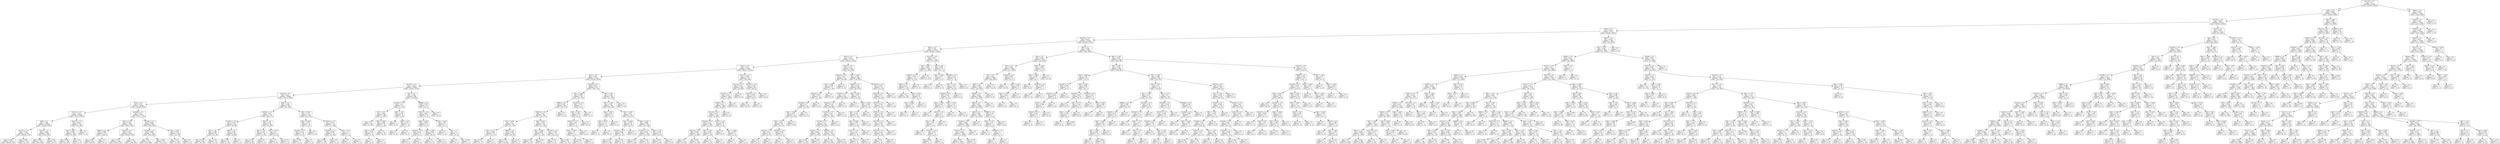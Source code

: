 digraph Tree {
node [shape=box] ;
0 [label="X[1173] <= 0.5\ngini = 0.5\nsamples = 84796\nvalue = [42502, 42294]"] ;
1 [label="X[36] <= 0.5\ngini = 0.485\nsamples = 72295\nvalue = [42364, 29931]"] ;
0 -> 1 [labeldistance=2.5, labelangle=45, headlabel="True"] ;
2 [label="X[1136] <= 0.5\ngini = 0.462\nsamples = 66376\nvalue = [42354, 24022]"] ;
1 -> 2 ;
3 [label="X[20] <= 0.5\ngini = 0.428\nsamples = 61217\nvalue = [42262, 18955]"] ;
2 -> 3 ;
4 [label="X[1130] <= 0.5\ngini = 0.392\nsamples = 57592\nvalue = [42180, 15412]"] ;
3 -> 4 ;
5 [label="X[45] <= 0.5\ngini = 0.355\nsamples = 54162\nvalue = [41682, 12480]"] ;
4 -> 5 ;
6 [label="X[30] <= 0.5\ngini = 0.332\nsamples = 52748\nvalue = [41670, 11078]"] ;
5 -> 6 ;
7 [label="X[221] <= 0.5\ngini = 0.315\nsamples = 51693\nvalue = [41573, 10120]"] ;
6 -> 7 ;
8 [label="X[11] <= 0.5\ngini = 0.305\nsamples = 51121\nvalue = [41505, 9616]"] ;
7 -> 8 ;
9 [label="X[1185] <= 0.5\ngini = 0.296\nsamples = 50499\nvalue = [41397, 9102]"] ;
8 -> 9 ;
10 [label="X[1126] <= 0.5\ngini = 0.287\nsamples = 50003\nvalue = [41321, 8682]"] ;
9 -> 10 ;
11 [label="X[10] <= 0.5\ngini = 0.279\nsamples = 49584\nvalue = [41260, 8324]"] ;
10 -> 11 ;
12 [label="X[1161] <= 0.5\ngini = 0.255\nsamples = 44068\nvalue = [37473, 6595]"] ;
11 -> 12 ;
13 [label="X[9] <= 0.5\ngini = 0.249\nsamples = 43858\nvalue = [37463, 6395]"] ;
12 -> 13 ;
14 [label="X[1167] <= 0.5\ngini = 0.234\nsamples = 42292\nvalue = [36562, 5730]"] ;
13 -> 14 ;
15 [label="gini = 0.229\nsamples = 42114\nvalue = [36556, 5558]"] ;
14 -> 15 ;
16 [label="gini = 0.065\nsamples = 178\nvalue = [6, 172]"] ;
14 -> 16 ;
17 [label="X[223] <= 0.5\ngini = 0.489\nsamples = 1566\nvalue = [901, 665]"] ;
13 -> 17 ;
18 [label="gini = 0.495\nsamples = 1478\nvalue = [814, 664]"] ;
17 -> 18 ;
19 [label="gini = 0.022\nsamples = 88\nvalue = [87, 1]"] ;
17 -> 19 ;
20 [label="X[1021] <= 0.5\ngini = 0.091\nsamples = 210\nvalue = [10, 200]"] ;
12 -> 20 ;
21 [label="X[0] <= 2.825\ngini = 0.082\nsamples = 209\nvalue = [9, 200]"] ;
20 -> 21 ;
22 [label="gini = 0.058\nsamples = 199\nvalue = [6, 193]"] ;
21 -> 22 ;
23 [label="gini = 0.42\nsamples = 10\nvalue = [3, 7]"] ;
21 -> 23 ;
24 [label="gini = 0.0\nsamples = 1\nvalue = [1, 0]"] ;
20 -> 24 ;
25 [label="X[1009] <= 0.5\ngini = 0.43\nsamples = 5516\nvalue = [3787, 1729]"] ;
11 -> 25 ;
26 [label="X[222] <= 0.5\ngini = 0.392\nsamples = 3894\nvalue = [2852, 1042]"] ;
25 -> 26 ;
27 [label="X[993] <= 0.5\ngini = 0.068\nsamples = 257\nvalue = [248, 9]"] ;
26 -> 27 ;
28 [label="gini = 0.061\nsamples = 256\nvalue = [248, 8]"] ;
27 -> 28 ;
29 [label="gini = 0.0\nsamples = 1\nvalue = [0, 1]"] ;
27 -> 29 ;
30 [label="X[1003] <= 0.5\ngini = 0.407\nsamples = 3637\nvalue = [2604, 1033]"] ;
26 -> 30 ;
31 [label="gini = 0.371\nsamples = 2406\nvalue = [1815, 591]"] ;
30 -> 31 ;
32 [label="gini = 0.46\nsamples = 1231\nvalue = [789, 442]"] ;
30 -> 32 ;
33 [label="X[1186] <= 0.5\ngini = 0.488\nsamples = 1622\nvalue = [935, 687]"] ;
25 -> 33 ;
34 [label="X[1268] <= 0.5\ngini = 0.482\nsamples = 1484\nvalue = [881, 603]"] ;
33 -> 34 ;
35 [label="gini = 0.47\nsamples = 1237\nvalue = [769, 468]"] ;
34 -> 35 ;
36 [label="gini = 0.496\nsamples = 247\nvalue = [112, 135]"] ;
34 -> 36 ;
37 [label="X[0] <= 2.975\ngini = 0.476\nsamples = 138\nvalue = [54, 84]"] ;
33 -> 37 ;
38 [label="gini = 0.472\nsamples = 136\nvalue = [52, 84]"] ;
37 -> 38 ;
39 [label="gini = 0.0\nsamples = 2\nvalue = [2, 0]"] ;
37 -> 39 ;
40 [label="X[60] <= 0.5\ngini = 0.249\nsamples = 419\nvalue = [61, 358]"] ;
10 -> 40 ;
41 [label="X[1009] <= 0.5\ngini = 0.34\nsamples = 226\nvalue = [49, 177]"] ;
40 -> 41 ;
42 [label="X[1003] <= 0.5\ngini = 0.424\nsamples = 128\nvalue = [39, 89]"] ;
41 -> 42 ;
43 [label="X[0] <= 1.87\ngini = 0.499\nsamples = 60\nvalue = [31, 29]"] ;
42 -> 43 ;
44 [label="gini = 0.478\nsamples = 48\nvalue = [29, 19]"] ;
43 -> 44 ;
45 [label="gini = 0.278\nsamples = 12\nvalue = [2, 10]"] ;
43 -> 45 ;
46 [label="X[95] <= 0.5\ngini = 0.208\nsamples = 68\nvalue = [8, 60]"] ;
42 -> 46 ;
47 [label="gini = 0.187\nsamples = 67\nvalue = [7, 60]"] ;
46 -> 47 ;
48 [label="gini = 0.0\nsamples = 1\nvalue = [1, 0]"] ;
46 -> 48 ;
49 [label="X[33] <= 0.5\ngini = 0.183\nsamples = 98\nvalue = [10, 88]"] ;
41 -> 49 ;
50 [label="X[0] <= 2.93\ngini = 0.141\nsamples = 92\nvalue = [7, 85]"] ;
49 -> 50 ;
51 [label="gini = 0.123\nsamples = 91\nvalue = [6, 85]"] ;
50 -> 51 ;
52 [label="gini = 0.0\nsamples = 1\nvalue = [1, 0]"] ;
50 -> 52 ;
53 [label="X[0] <= 0.575\ngini = 0.5\nsamples = 6\nvalue = [3, 3]"] ;
49 -> 53 ;
54 [label="gini = 0.0\nsamples = 2\nvalue = [2, 0]"] ;
53 -> 54 ;
55 [label="gini = 0.375\nsamples = 4\nvalue = [1, 3]"] ;
53 -> 55 ;
56 [label="X[0] <= 0.475\ngini = 0.117\nsamples = 193\nvalue = [12, 181]"] ;
40 -> 56 ;
57 [label="X[0] <= 0.455\ngini = 0.375\nsamples = 20\nvalue = [5, 15]"] ;
56 -> 57 ;
58 [label="X[1008] <= 0.5\ngini = 0.278\nsamples = 18\nvalue = [3, 15]"] ;
57 -> 58 ;
59 [label="gini = 0.208\nsamples = 17\nvalue = [2, 15]"] ;
58 -> 59 ;
60 [label="gini = 0.0\nsamples = 1\nvalue = [1, 0]"] ;
58 -> 60 ;
61 [label="gini = 0.0\nsamples = 2\nvalue = [2, 0]"] ;
57 -> 61 ;
62 [label="X[1015] <= 0.5\ngini = 0.078\nsamples = 173\nvalue = [7, 166]"] ;
56 -> 62 ;
63 [label="X[1004] <= 0.5\ngini = 0.068\nsamples = 171\nvalue = [6, 165]"] ;
62 -> 63 ;
64 [label="gini = 0.058\nsamples = 166\nvalue = [5, 161]"] ;
63 -> 64 ;
65 [label="gini = 0.32\nsamples = 5\nvalue = [1, 4]"] ;
63 -> 65 ;
66 [label="X[0] <= 1.25\ngini = 0.5\nsamples = 2\nvalue = [1, 1]"] ;
62 -> 66 ;
67 [label="gini = 0.0\nsamples = 1\nvalue = [0, 1]"] ;
66 -> 67 ;
68 [label="gini = 0.0\nsamples = 1\nvalue = [1, 0]"] ;
66 -> 68 ;
69 [label="X[3] <= 0.5\ngini = 0.259\nsamples = 496\nvalue = [76, 420]"] ;
9 -> 69 ;
70 [label="X[1000] <= 0.5\ngini = 0.01\nsamples = 417\nvalue = [2, 415]"] ;
69 -> 70 ;
71 [label="X[17] <= 0.5\ngini = 0.005\nsamples = 408\nvalue = [1, 407]"] ;
70 -> 71 ;
72 [label="gini = 0.0\nsamples = 367\nvalue = [0, 367]"] ;
71 -> 72 ;
73 [label="X[0] <= 0.695\ngini = 0.048\nsamples = 41\nvalue = [1, 40]"] ;
71 -> 73 ;
74 [label="X[0] <= 0.53\ngini = 0.278\nsamples = 6\nvalue = [1, 5]"] ;
73 -> 74 ;
75 [label="gini = 0.0\nsamples = 4\nvalue = [0, 4]"] ;
74 -> 75 ;
76 [label="gini = 0.5\nsamples = 2\nvalue = [1, 1]"] ;
74 -> 76 ;
77 [label="gini = 0.0\nsamples = 35\nvalue = [0, 35]"] ;
73 -> 77 ;
78 [label="X[0] <= 1.67\ngini = 0.198\nsamples = 9\nvalue = [1, 8]"] ;
70 -> 78 ;
79 [label="gini = 0.0\nsamples = 5\nvalue = [0, 5]"] ;
78 -> 79 ;
80 [label="X[0] <= 1.87\ngini = 0.375\nsamples = 4\nvalue = [1, 3]"] ;
78 -> 80 ;
81 [label="gini = 0.0\nsamples = 1\nvalue = [1, 0]"] ;
80 -> 81 ;
82 [label="gini = 0.0\nsamples = 3\nvalue = [0, 3]"] ;
80 -> 82 ;
83 [label="X[998] <= 0.5\ngini = 0.119\nsamples = 79\nvalue = [74, 5]"] ;
69 -> 83 ;
84 [label="X[1012] <= 0.5\ngini = 0.097\nsamples = 78\nvalue = [74, 4]"] ;
83 -> 84 ;
85 [label="X[0] <= 0.055\ngini = 0.053\nsamples = 73\nvalue = [71, 2]"] ;
84 -> 85 ;
86 [label="X[1008] <= 0.5\ngini = 0.444\nsamples = 3\nvalue = [2, 1]"] ;
85 -> 86 ;
87 [label="gini = 0.0\nsamples = 2\nvalue = [2, 0]"] ;
86 -> 87 ;
88 [label="gini = 0.0\nsamples = 1\nvalue = [0, 1]"] ;
86 -> 88 ;
89 [label="X[0] <= 2.695\ngini = 0.028\nsamples = 70\nvalue = [69, 1]"] ;
85 -> 89 ;
90 [label="gini = 0.0\nsamples = 51\nvalue = [51, 0]"] ;
89 -> 90 ;
91 [label="gini = 0.1\nsamples = 19\nvalue = [18, 1]"] ;
89 -> 91 ;
92 [label="X[0] <= 0.675\ngini = 0.48\nsamples = 5\nvalue = [3, 2]"] ;
84 -> 92 ;
93 [label="gini = 0.0\nsamples = 1\nvalue = [1, 0]"] ;
92 -> 93 ;
94 [label="X[0] <= 1.7\ngini = 0.5\nsamples = 4\nvalue = [2, 2]"] ;
92 -> 94 ;
95 [label="gini = 0.0\nsamples = 1\nvalue = [0, 1]"] ;
94 -> 95 ;
96 [label="gini = 0.444\nsamples = 3\nvalue = [2, 1]"] ;
94 -> 96 ;
97 [label="gini = 0.0\nsamples = 1\nvalue = [0, 1]"] ;
83 -> 97 ;
98 [label="X[1009] <= 0.5\ngini = 0.287\nsamples = 622\nvalue = [108, 514]"] ;
8 -> 98 ;
99 [label="X[0] <= 2.885\ngini = 0.366\nsamples = 361\nvalue = [87, 274]"] ;
98 -> 99 ;
100 [label="X[999] <= 0.5\ngini = 0.347\nsamples = 349\nvalue = [78, 271]"] ;
99 -> 100 ;
101 [label="X[1003] <= 0.5\ngini = 0.337\nsamples = 345\nvalue = [74, 271]"] ;
100 -> 101 ;
102 [label="X[0] <= 0.835\ngini = 0.41\nsamples = 163\nvalue = [47, 116]"] ;
101 -> 102 ;
103 [label="X[0] <= 0.715\ngini = 0.498\nsamples = 32\nvalue = [15, 17]"] ;
102 -> 103 ;
104 [label="gini = 0.477\nsamples = 28\nvalue = [11, 17]"] ;
103 -> 104 ;
105 [label="gini = 0.0\nsamples = 4\nvalue = [4, 0]"] ;
103 -> 105 ;
106 [label="X[996] <= 0.5\ngini = 0.369\nsamples = 131\nvalue = [32, 99]"] ;
102 -> 106 ;
107 [label="gini = 0.352\nsamples = 127\nvalue = [29, 98]"] ;
106 -> 107 ;
108 [label="gini = 0.375\nsamples = 4\nvalue = [3, 1]"] ;
106 -> 108 ;
109 [label="X[0] <= 0.905\ngini = 0.253\nsamples = 182\nvalue = [27, 155]"] ;
101 -> 109 ;
110 [label="X[0] <= 0.805\ngini = 0.369\nsamples = 45\nvalue = [11, 34]"] ;
109 -> 110 ;
111 [label="gini = 0.229\nsamples = 38\nvalue = [5, 33]"] ;
110 -> 111 ;
112 [label="gini = 0.245\nsamples = 7\nvalue = [6, 1]"] ;
110 -> 112 ;
113 [label="X[1228] <= 0.5\ngini = 0.206\nsamples = 137\nvalue = [16, 121]"] ;
109 -> 113 ;
114 [label="gini = 0.105\nsamples = 54\nvalue = [3, 51]"] ;
113 -> 114 ;
115 [label="gini = 0.264\nsamples = 83\nvalue = [13, 70]"] ;
113 -> 115 ;
116 [label="gini = 0.0\nsamples = 4\nvalue = [4, 0]"] ;
100 -> 116 ;
117 [label="X[1203] <= 0.5\ngini = 0.375\nsamples = 12\nvalue = [9, 3]"] ;
99 -> 117 ;
118 [label="X[0] <= 2.915\ngini = 0.298\nsamples = 11\nvalue = [9, 2]"] ;
117 -> 118 ;
119 [label="X[1013] <= 0.5\ngini = 0.48\nsamples = 5\nvalue = [3, 2]"] ;
118 -> 119 ;
120 [label="X[0] <= 2.905\ngini = 0.5\nsamples = 4\nvalue = [2, 2]"] ;
119 -> 120 ;
121 [label="gini = 0.444\nsamples = 3\nvalue = [2, 1]"] ;
120 -> 121 ;
122 [label="gini = 0.0\nsamples = 1\nvalue = [0, 1]"] ;
120 -> 122 ;
123 [label="gini = 0.0\nsamples = 1\nvalue = [1, 0]"] ;
119 -> 123 ;
124 [label="gini = 0.0\nsamples = 6\nvalue = [6, 0]"] ;
118 -> 124 ;
125 [label="gini = 0.0\nsamples = 1\nvalue = [0, 1]"] ;
117 -> 125 ;
126 [label="X[0] <= 2.96\ngini = 0.148\nsamples = 261\nvalue = [21, 240]"] ;
98 -> 126 ;
127 [label="X[0] <= 0.325\ngini = 0.142\nsamples = 260\nvalue = [20, 240]"] ;
126 -> 127 ;
128 [label="X[0] <= 0.315\ngini = 0.48\nsamples = 5\nvalue = [2, 3]"] ;
127 -> 128 ;
129 [label="X[0] <= 0.18\ngini = 0.375\nsamples = 4\nvalue = [1, 3]"] ;
128 -> 129 ;
130 [label="gini = 0.5\nsamples = 2\nvalue = [1, 1]"] ;
129 -> 130 ;
131 [label="gini = 0.0\nsamples = 2\nvalue = [0, 2]"] ;
129 -> 131 ;
132 [label="gini = 0.0\nsamples = 1\nvalue = [1, 0]"] ;
128 -> 132 ;
133 [label="X[0] <= 0.935\ngini = 0.131\nsamples = 255\nvalue = [18, 237]"] ;
127 -> 133 ;
134 [label="X[0] <= 0.925\ngini = 0.228\nsamples = 61\nvalue = [8, 53]"] ;
133 -> 134 ;
135 [label="X[1203] <= 0.5\ngini = 0.206\nsamples = 60\nvalue = [7, 53]"] ;
134 -> 135 ;
136 [label="gini = 0.136\nsamples = 41\nvalue = [3, 38]"] ;
135 -> 136 ;
137 [label="gini = 0.332\nsamples = 19\nvalue = [4, 15]"] ;
135 -> 137 ;
138 [label="gini = 0.0\nsamples = 1\nvalue = [1, 0]"] ;
134 -> 138 ;
139 [label="X[0] <= 2.505\ngini = 0.098\nsamples = 194\nvalue = [10, 184]"] ;
133 -> 139 ;
140 [label="X[1203] <= 0.5\ngini = 0.054\nsamples = 143\nvalue = [4, 139]"] ;
139 -> 140 ;
141 [label="gini = 0.023\nsamples = 87\nvalue = [1, 86]"] ;
140 -> 141 ;
142 [label="gini = 0.101\nsamples = 56\nvalue = [3, 53]"] ;
140 -> 142 ;
143 [label="X[0] <= 2.79\ngini = 0.208\nsamples = 51\nvalue = [6, 45]"] ;
139 -> 143 ;
144 [label="gini = 0.245\nsamples = 42\nvalue = [6, 36]"] ;
143 -> 144 ;
145 [label="gini = 0.0\nsamples = 9\nvalue = [0, 9]"] ;
143 -> 145 ;
146 [label="gini = 0.0\nsamples = 1\nvalue = [1, 0]"] ;
126 -> 146 ;
147 [label="X[1217] <= 0.5\ngini = 0.209\nsamples = 572\nvalue = [68, 504]"] ;
7 -> 147 ;
148 [label="X[1134] <= 0.5\ngini = 0.035\nsamples = 508\nvalue = [9, 499]"] ;
147 -> 148 ;
149 [label="X[1241] <= 0.5\ngini = 0.027\nsamples = 506\nvalue = [7, 499]"] ;
148 -> 149 ;
150 [label="X[206] <= 0.5\ngini = 0.02\nsamples = 504\nvalue = [5, 499]"] ;
149 -> 150 ;
151 [label="X[1116] <= 0.5\ngini = 0.016\nsamples = 503\nvalue = [4, 499]"] ;
150 -> 151 ;
152 [label="X[1054] <= 0.5\ngini = 0.012\nsamples = 494\nvalue = [3, 491]"] ;
151 -> 152 ;
153 [label="X[1014] <= 0.5\ngini = 0.009\nsamples = 451\nvalue = [2, 449]"] ;
152 -> 153 ;
154 [label="gini = 0.0\nsamples = 310\nvalue = [0, 310]"] ;
153 -> 154 ;
155 [label="gini = 0.028\nsamples = 141\nvalue = [2, 139]"] ;
153 -> 155 ;
156 [label="X[0] <= 2.59\ngini = 0.045\nsamples = 43\nvalue = [1, 42]"] ;
152 -> 156 ;
157 [label="gini = 0.0\nsamples = 42\nvalue = [0, 42]"] ;
156 -> 157 ;
158 [label="gini = 0.0\nsamples = 1\nvalue = [1, 0]"] ;
156 -> 158 ;
159 [label="X[112] <= 0.5\ngini = 0.198\nsamples = 9\nvalue = [1, 8]"] ;
151 -> 159 ;
160 [label="gini = 0.0\nsamples = 5\nvalue = [0, 5]"] ;
159 -> 160 ;
161 [label="X[0] <= 2.885\ngini = 0.375\nsamples = 4\nvalue = [1, 3]"] ;
159 -> 161 ;
162 [label="gini = 0.5\nsamples = 2\nvalue = [1, 1]"] ;
161 -> 162 ;
163 [label="gini = 0.0\nsamples = 2\nvalue = [0, 2]"] ;
161 -> 163 ;
164 [label="gini = 0.0\nsamples = 1\nvalue = [1, 0]"] ;
150 -> 164 ;
165 [label="gini = 0.0\nsamples = 2\nvalue = [2, 0]"] ;
149 -> 165 ;
166 [label="gini = 0.0\nsamples = 2\nvalue = [2, 0]"] ;
148 -> 166 ;
167 [label="X[1054] <= 0.5\ngini = 0.144\nsamples = 64\nvalue = [59, 5]"] ;
147 -> 167 ;
168 [label="X[210] <= 0.5\ngini = 0.063\nsamples = 61\nvalue = [59, 2]"] ;
167 -> 168 ;
169 [label="gini = 0.0\nsamples = 59\nvalue = [59, 0]"] ;
168 -> 169 ;
170 [label="gini = 0.0\nsamples = 2\nvalue = [0, 2]"] ;
168 -> 170 ;
171 [label="gini = 0.0\nsamples = 3\nvalue = [0, 3]"] ;
167 -> 171 ;
172 [label="X[222] <= 0.5\ngini = 0.167\nsamples = 1055\nvalue = [97, 958]"] ;
6 -> 172 ;
173 [label="X[1010] <= 0.5\ngini = 0.437\nsamples = 59\nvalue = [19, 40]"] ;
172 -> 173 ;
174 [label="X[0] <= 2.96\ngini = 0.419\nsamples = 57\nvalue = [17, 40]"] ;
173 -> 174 ;
175 [label="X[1020] <= 0.5\ngini = 0.397\nsamples = 55\nvalue = [15, 40]"] ;
174 -> 175 ;
176 [label="X[1009] <= 0.5\ngini = 0.37\nsamples = 53\nvalue = [13, 40]"] ;
175 -> 176 ;
177 [label="X[0] <= 2.895\ngini = 0.427\nsamples = 42\nvalue = [13, 29]"] ;
176 -> 177 ;
178 [label="X[0] <= 2.21\ngini = 0.461\nsamples = 36\nvalue = [13, 23]"] ;
177 -> 178 ;
179 [label="X[1022] <= 0.5\ngini = 0.42\nsamples = 30\nvalue = [9, 21]"] ;
178 -> 179 ;
180 [label="gini = 0.4\nsamples = 29\nvalue = [8, 21]"] ;
179 -> 180 ;
181 [label="gini = 0.0\nsamples = 1\nvalue = [1, 0]"] ;
179 -> 181 ;
182 [label="X[1003] <= 0.5\ngini = 0.444\nsamples = 6\nvalue = [4, 2]"] ;
178 -> 182 ;
183 [label="gini = 0.0\nsamples = 2\nvalue = [2, 0]"] ;
182 -> 183 ;
184 [label="gini = 0.5\nsamples = 4\nvalue = [2, 2]"] ;
182 -> 184 ;
185 [label="gini = 0.0\nsamples = 6\nvalue = [0, 6]"] ;
177 -> 185 ;
186 [label="gini = 0.0\nsamples = 11\nvalue = [0, 11]"] ;
176 -> 186 ;
187 [label="gini = 0.0\nsamples = 2\nvalue = [2, 0]"] ;
175 -> 187 ;
188 [label="gini = 0.0\nsamples = 2\nvalue = [2, 0]"] ;
174 -> 188 ;
189 [label="gini = 0.0\nsamples = 2\nvalue = [2, 0]"] ;
173 -> 189 ;
190 [label="X[0] <= 2.895\ngini = 0.144\nsamples = 996\nvalue = [78, 918]"] ;
172 -> 190 ;
191 [label="X[996] <= 0.5\ngini = 0.129\nsamples = 941\nvalue = [65, 876]"] ;
190 -> 191 ;
192 [label="X[1033] <= 0.5\ngini = 0.12\nsamples = 921\nvalue = [59, 862]"] ;
191 -> 192 ;
193 [label="X[1045] <= 0.5\ngini = 0.118\nsamples = 920\nvalue = [58, 862]"] ;
192 -> 193 ;
194 [label="X[1038] <= 0.5\ngini = 0.116\nsamples = 919\nvalue = [57, 862]"] ;
193 -> 194 ;
195 [label="X[1216] <= 0.5\ngini = 0.115\nsamples = 918\nvalue = [56, 862]"] ;
194 -> 195 ;
196 [label="X[1002] <= 0.5\ngini = 0.041\nsamples = 239\nvalue = [5, 234]"] ;
195 -> 196 ;
197 [label="gini = 0.033\nsamples = 236\nvalue = [4, 232]"] ;
196 -> 197 ;
198 [label="gini = 0.444\nsamples = 3\nvalue = [1, 2]"] ;
196 -> 198 ;
199 [label="X[1008] <= 0.5\ngini = 0.139\nsamples = 679\nvalue = [51, 628]"] ;
195 -> 199 ;
200 [label="gini = 0.129\nsamples = 651\nvalue = [45, 606]"] ;
199 -> 200 ;
201 [label="gini = 0.337\nsamples = 28\nvalue = [6, 22]"] ;
199 -> 201 ;
202 [label="gini = 0.0\nsamples = 1\nvalue = [1, 0]"] ;
194 -> 202 ;
203 [label="gini = 0.0\nsamples = 1\nvalue = [1, 0]"] ;
193 -> 203 ;
204 [label="gini = 0.0\nsamples = 1\nvalue = [1, 0]"] ;
192 -> 204 ;
205 [label="X[0] <= 0.565\ngini = 0.42\nsamples = 20\nvalue = [6, 14]"] ;
191 -> 205 ;
206 [label="gini = 0.0\nsamples = 1\nvalue = [1, 0]"] ;
205 -> 206 ;
207 [label="X[0] <= 2.625\ngini = 0.388\nsamples = 19\nvalue = [5, 14]"] ;
205 -> 207 ;
208 [label="X[0] <= 2.35\ngini = 0.444\nsamples = 15\nvalue = [5, 10]"] ;
207 -> 208 ;
209 [label="X[0] <= 0.805\ngini = 0.278\nsamples = 12\nvalue = [2, 10]"] ;
208 -> 209 ;
210 [label="X[1217] <= 0.5\ngini = 0.48\nsamples = 5\nvalue = [2, 3]"] ;
209 -> 210 ;
211 [label="gini = 0.375\nsamples = 4\nvalue = [1, 3]"] ;
210 -> 211 ;
212 [label="gini = 0.0\nsamples = 1\nvalue = [1, 0]"] ;
210 -> 212 ;
213 [label="gini = 0.0\nsamples = 7\nvalue = [0, 7]"] ;
209 -> 213 ;
214 [label="gini = 0.0\nsamples = 3\nvalue = [3, 0]"] ;
208 -> 214 ;
215 [label="gini = 0.0\nsamples = 4\nvalue = [0, 4]"] ;
207 -> 215 ;
216 [label="X[1015] <= 0.5\ngini = 0.361\nsamples = 55\nvalue = [13, 42]"] ;
190 -> 216 ;
217 [label="X[1026] <= 0.5\ngini = 0.311\nsamples = 52\nvalue = [10, 42]"] ;
216 -> 217 ;
218 [label="X[1022] <= 0.5\ngini = 0.291\nsamples = 51\nvalue = [9, 42]"] ;
217 -> 218 ;
219 [label="X[1031] <= 0.5\ngini = 0.269\nsamples = 50\nvalue = [8, 42]"] ;
218 -> 219 ;
220 [label="X[1020] <= 0.5\ngini = 0.245\nsamples = 49\nvalue = [7, 42]"] ;
219 -> 220 ;
221 [label="X[1010] <= 0.5\ngini = 0.219\nsamples = 48\nvalue = [6, 42]"] ;
220 -> 221 ;
222 [label="gini = 0.19\nsamples = 47\nvalue = [5, 42]"] ;
221 -> 222 ;
223 [label="gini = 0.0\nsamples = 1\nvalue = [1, 0]"] ;
221 -> 223 ;
224 [label="gini = 0.0\nsamples = 1\nvalue = [1, 0]"] ;
220 -> 224 ;
225 [label="gini = 0.0\nsamples = 1\nvalue = [1, 0]"] ;
219 -> 225 ;
226 [label="gini = 0.0\nsamples = 1\nvalue = [1, 0]"] ;
218 -> 226 ;
227 [label="gini = 0.0\nsamples = 1\nvalue = [1, 0]"] ;
217 -> 227 ;
228 [label="gini = 0.0\nsamples = 3\nvalue = [3, 0]"] ;
216 -> 228 ;
229 [label="X[1241] <= 0.5\ngini = 0.017\nsamples = 1414\nvalue = [12, 1402]"] ;
5 -> 229 ;
230 [label="X[0] <= 0.655\ngini = 0.003\nsamples = 1387\nvalue = [2, 1385]"] ;
229 -> 230 ;
231 [label="X[1007] <= 0.5\ngini = 0.034\nsamples = 115\nvalue = [2, 113]"] ;
230 -> 231 ;
232 [label="X[997] <= 0.5\ngini = 0.017\nsamples = 114\nvalue = [1, 113]"] ;
231 -> 232 ;
233 [label="gini = 0.0\nsamples = 106\nvalue = [0, 106]"] ;
232 -> 233 ;
234 [label="X[0] <= 0.525\ngini = 0.219\nsamples = 8\nvalue = [1, 7]"] ;
232 -> 234 ;
235 [label="X[0] <= 0.465\ngini = 0.375\nsamples = 4\nvalue = [1, 3]"] ;
234 -> 235 ;
236 [label="gini = 0.0\nsamples = 2\nvalue = [0, 2]"] ;
235 -> 236 ;
237 [label="gini = 0.5\nsamples = 2\nvalue = [1, 1]"] ;
235 -> 237 ;
238 [label="gini = 0.0\nsamples = 4\nvalue = [0, 4]"] ;
234 -> 238 ;
239 [label="gini = 0.0\nsamples = 1\nvalue = [1, 0]"] ;
231 -> 239 ;
240 [label="gini = 0.0\nsamples = 1272\nvalue = [0, 1272]"] ;
230 -> 240 ;
241 [label="X[0] <= 0.83\ngini = 0.466\nsamples = 27\nvalue = [10, 17]"] ;
229 -> 241 ;
242 [label="X[0] <= 0.635\ngini = 0.375\nsamples = 4\nvalue = [3, 1]"] ;
241 -> 242 ;
243 [label="gini = 0.0\nsamples = 1\nvalue = [0, 1]"] ;
242 -> 243 ;
244 [label="gini = 0.0\nsamples = 3\nvalue = [3, 0]"] ;
242 -> 244 ;
245 [label="X[1008] <= 0.5\ngini = 0.423\nsamples = 23\nvalue = [7, 16]"] ;
241 -> 245 ;
246 [label="X[0] <= 2.775\ngini = 0.397\nsamples = 22\nvalue = [6, 16]"] ;
245 -> 246 ;
247 [label="X[1003] <= 0.5\ngini = 0.363\nsamples = 21\nvalue = [5, 16]"] ;
246 -> 247 ;
248 [label="X[0] <= 1.005\ngini = 0.463\nsamples = 11\nvalue = [4, 7]"] ;
247 -> 248 ;
249 [label="gini = 0.0\nsamples = 3\nvalue = [0, 3]"] ;
248 -> 249 ;
250 [label="X[223] <= 0.5\ngini = 0.5\nsamples = 8\nvalue = [4, 4]"] ;
248 -> 250 ;
251 [label="X[0] <= 1.45\ngini = 0.49\nsamples = 7\nvalue = [3, 4]"] ;
250 -> 251 ;
252 [label="gini = 0.0\nsamples = 2\nvalue = [0, 2]"] ;
251 -> 252 ;
253 [label="X[1007] <= 0.5\ngini = 0.48\nsamples = 5\nvalue = [3, 2]"] ;
251 -> 253 ;
254 [label="gini = 0.444\nsamples = 3\nvalue = [1, 2]"] ;
253 -> 254 ;
255 [label="gini = 0.0\nsamples = 2\nvalue = [2, 0]"] ;
253 -> 255 ;
256 [label="gini = 0.0\nsamples = 1\nvalue = [1, 0]"] ;
250 -> 256 ;
257 [label="X[0] <= 1.015\ngini = 0.18\nsamples = 10\nvalue = [1, 9]"] ;
247 -> 257 ;
258 [label="gini = 0.0\nsamples = 1\nvalue = [1, 0]"] ;
257 -> 258 ;
259 [label="gini = 0.0\nsamples = 9\nvalue = [0, 9]"] ;
257 -> 259 ;
260 [label="gini = 0.0\nsamples = 1\nvalue = [1, 0]"] ;
246 -> 260 ;
261 [label="gini = 0.0\nsamples = 1\nvalue = [1, 0]"] ;
245 -> 261 ;
262 [label="X[8] <= 0.5\ngini = 0.248\nsamples = 3430\nvalue = [498, 2932]"] ;
4 -> 262 ;
263 [label="X[2] <= 0.5\ngini = 0.052\nsamples = 2912\nvalue = [78, 2834]"] ;
262 -> 263 ;
264 [label="X[5] <= 0.5\ngini = 0.035\nsamples = 2884\nvalue = [51, 2833]"] ;
263 -> 264 ;
265 [label="X[7] <= 0.5\ngini = 0.021\nsamples = 2862\nvalue = [30, 2832]"] ;
264 -> 265 ;
266 [label="X[49] <= 0.5\ngini = 0.014\nsamples = 2852\nvalue = [20, 2832]"] ;
265 -> 266 ;
267 [label="X[106] <= 0.5\ngini = 0.013\nsamples = 2850\nvalue = [18, 2832]"] ;
266 -> 267 ;
268 [label="X[85] <= 0.5\ngini = 0.011\nsamples = 2848\nvalue = [16, 2832]"] ;
267 -> 268 ;
269 [label="X[96] <= 0.5\ngini = 0.009\nsamples = 2841\nvalue = [13, 2828]"] ;
268 -> 269 ;
270 [label="X[1063] <= 0.5\ngini = 0.008\nsamples = 2840\nvalue = [12, 2828]"] ;
269 -> 270 ;
271 [label="X[1025] <= 0.5\ngini = 0.008\nsamples = 2839\nvalue = [11, 2828]"] ;
270 -> 271 ;
272 [label="gini = 0.007\nsamples = 2833\nvalue = [10, 2823]"] ;
271 -> 272 ;
273 [label="gini = 0.278\nsamples = 6\nvalue = [1, 5]"] ;
271 -> 273 ;
274 [label="gini = 0.0\nsamples = 1\nvalue = [1, 0]"] ;
270 -> 274 ;
275 [label="gini = 0.0\nsamples = 1\nvalue = [1, 0]"] ;
269 -> 275 ;
276 [label="X[998] <= 0.5\ngini = 0.49\nsamples = 7\nvalue = [3, 4]"] ;
268 -> 276 ;
277 [label="X[0] <= 1.355\ngini = 0.32\nsamples = 5\nvalue = [1, 4]"] ;
276 -> 277 ;
278 [label="gini = 0.0\nsamples = 3\nvalue = [0, 3]"] ;
277 -> 278 ;
279 [label="X[1000] <= 0.5\ngini = 0.5\nsamples = 2\nvalue = [1, 1]"] ;
277 -> 279 ;
280 [label="gini = 0.0\nsamples = 1\nvalue = [1, 0]"] ;
279 -> 280 ;
281 [label="gini = 0.0\nsamples = 1\nvalue = [0, 1]"] ;
279 -> 281 ;
282 [label="gini = 0.0\nsamples = 2\nvalue = [2, 0]"] ;
276 -> 282 ;
283 [label="gini = 0.0\nsamples = 2\nvalue = [2, 0]"] ;
267 -> 283 ;
284 [label="gini = 0.0\nsamples = 2\nvalue = [2, 0]"] ;
266 -> 284 ;
285 [label="gini = 0.0\nsamples = 10\nvalue = [10, 0]"] ;
265 -> 285 ;
286 [label="X[1003] <= 0.5\ngini = 0.087\nsamples = 22\nvalue = [21, 1]"] ;
264 -> 286 ;
287 [label="gini = 0.0\nsamples = 16\nvalue = [16, 0]"] ;
286 -> 287 ;
288 [label="X[0] <= 2.155\ngini = 0.278\nsamples = 6\nvalue = [5, 1]"] ;
286 -> 288 ;
289 [label="X[0] <= 1.475\ngini = 0.444\nsamples = 3\nvalue = [2, 1]"] ;
288 -> 289 ;
290 [label="gini = 0.0\nsamples = 2\nvalue = [2, 0]"] ;
289 -> 290 ;
291 [label="gini = 0.0\nsamples = 1\nvalue = [0, 1]"] ;
289 -> 291 ;
292 [label="gini = 0.0\nsamples = 3\nvalue = [3, 0]"] ;
288 -> 292 ;
293 [label="X[0] <= 1.455\ngini = 0.069\nsamples = 28\nvalue = [27, 1]"] ;
263 -> 293 ;
294 [label="X[0] <= 1.445\ngini = 0.245\nsamples = 7\nvalue = [6, 1]"] ;
293 -> 294 ;
295 [label="gini = 0.0\nsamples = 4\nvalue = [4, 0]"] ;
294 -> 295 ;
296 [label="X[1009] <= 0.5\ngini = 0.444\nsamples = 3\nvalue = [2, 1]"] ;
294 -> 296 ;
297 [label="gini = 0.0\nsamples = 1\nvalue = [1, 0]"] ;
296 -> 297 ;
298 [label="gini = 0.5\nsamples = 2\nvalue = [1, 1]"] ;
296 -> 298 ;
299 [label="gini = 0.0\nsamples = 21\nvalue = [21, 0]"] ;
293 -> 299 ;
300 [label="X[0] <= 2.795\ngini = 0.307\nsamples = 518\nvalue = [420, 98]"] ;
262 -> 300 ;
301 [label="X[0] <= 0.99\ngini = 0.358\nsamples = 386\nvalue = [296, 90]"] ;
300 -> 301 ;
302 [label="X[0] <= 0.645\ngini = 0.158\nsamples = 81\nvalue = [74, 7]"] ;
301 -> 302 ;
303 [label="X[1009] <= 0.5\ngini = 0.459\nsamples = 14\nvalue = [9, 5]"] ;
302 -> 303 ;
304 [label="X[1013] <= 0.5\ngini = 0.494\nsamples = 9\nvalue = [4, 5]"] ;
303 -> 304 ;
305 [label="X[222] <= 0.5\ngini = 0.408\nsamples = 7\nvalue = [2, 5]"] ;
304 -> 305 ;
306 [label="X[1003] <= 0.5\ngini = 0.444\nsamples = 3\nvalue = [2, 1]"] ;
305 -> 306 ;
307 [label="gini = 0.0\nsamples = 2\nvalue = [2, 0]"] ;
306 -> 307 ;
308 [label="gini = 0.0\nsamples = 1\nvalue = [0, 1]"] ;
306 -> 308 ;
309 [label="gini = 0.0\nsamples = 4\nvalue = [0, 4]"] ;
305 -> 309 ;
310 [label="gini = 0.0\nsamples = 2\nvalue = [2, 0]"] ;
304 -> 310 ;
311 [label="gini = 0.0\nsamples = 5\nvalue = [5, 0]"] ;
303 -> 311 ;
312 [label="X[0] <= 0.825\ngini = 0.058\nsamples = 67\nvalue = [65, 2]"] ;
302 -> 312 ;
313 [label="X[1009] <= 0.5\ngini = 0.033\nsamples = 59\nvalue = [58, 1]"] ;
312 -> 313 ;
314 [label="gini = 0.0\nsamples = 44\nvalue = [44, 0]"] ;
313 -> 314 ;
315 [label="X[0] <= 0.775\ngini = 0.124\nsamples = 15\nvalue = [14, 1]"] ;
313 -> 315 ;
316 [label="X[0] <= 0.745\ngini = 0.245\nsamples = 7\nvalue = [6, 1]"] ;
315 -> 316 ;
317 [label="gini = 0.0\nsamples = 4\nvalue = [4, 0]"] ;
316 -> 317 ;
318 [label="gini = 0.444\nsamples = 3\nvalue = [2, 1]"] ;
316 -> 318 ;
319 [label="gini = 0.0\nsamples = 8\nvalue = [8, 0]"] ;
315 -> 319 ;
320 [label="X[1003] <= 0.5\ngini = 0.219\nsamples = 8\nvalue = [7, 1]"] ;
312 -> 320 ;
321 [label="gini = 0.0\nsamples = 5\nvalue = [5, 0]"] ;
320 -> 321 ;
322 [label="X[0] <= 0.835\ngini = 0.444\nsamples = 3\nvalue = [2, 1]"] ;
320 -> 322 ;
323 [label="gini = 0.5\nsamples = 2\nvalue = [1, 1]"] ;
322 -> 323 ;
324 [label="gini = 0.0\nsamples = 1\nvalue = [1, 0]"] ;
322 -> 324 ;
325 [label="X[0] <= 2.505\ngini = 0.396\nsamples = 305\nvalue = [222, 83]"] ;
301 -> 325 ;
326 [label="X[0] <= 1.815\ngini = 0.5\nsamples = 79\nvalue = [39, 40]"] ;
325 -> 326 ;
327 [label="X[0] <= 1.745\ngini = 0.471\nsamples = 50\nvalue = [31, 19]"] ;
326 -> 327 ;
328 [label="X[996] <= 0.5\ngini = 0.491\nsamples = 30\nvalue = [13, 17]"] ;
327 -> 328 ;
329 [label="X[1026] <= 0.5\ngini = 0.453\nsamples = 26\nvalue = [9, 17]"] ;
328 -> 329 ;
330 [label="X[0] <= 1.665\ngini = 0.413\nsamples = 24\nvalue = [7, 17]"] ;
329 -> 330 ;
331 [label="X[0] <= 1.365\ngini = 0.465\nsamples = 19\nvalue = [7, 12]"] ;
330 -> 331 ;
332 [label="gini = 0.0\nsamples = 3\nvalue = [0, 3]"] ;
331 -> 332 ;
333 [label="gini = 0.492\nsamples = 16\nvalue = [7, 9]"] ;
331 -> 333 ;
334 [label="gini = 0.0\nsamples = 5\nvalue = [0, 5]"] ;
330 -> 334 ;
335 [label="gini = 0.0\nsamples = 2\nvalue = [2, 0]"] ;
329 -> 335 ;
336 [label="gini = 0.0\nsamples = 4\nvalue = [4, 0]"] ;
328 -> 336 ;
337 [label="X[1030] <= 0.5\ngini = 0.18\nsamples = 20\nvalue = [18, 2]"] ;
327 -> 337 ;
338 [label="X[1003] <= 0.5\ngini = 0.1\nsamples = 19\nvalue = [18, 1]"] ;
337 -> 338 ;
339 [label="gini = 0.0\nsamples = 14\nvalue = [14, 0]"] ;
338 -> 339 ;
340 [label="X[0] <= 1.775\ngini = 0.32\nsamples = 5\nvalue = [4, 1]"] ;
338 -> 340 ;
341 [label="gini = 0.0\nsamples = 3\nvalue = [3, 0]"] ;
340 -> 341 ;
342 [label="X[0] <= 1.79\ngini = 0.5\nsamples = 2\nvalue = [1, 1]"] ;
340 -> 342 ;
343 [label="gini = 0.0\nsamples = 1\nvalue = [0, 1]"] ;
342 -> 343 ;
344 [label="gini = 0.0\nsamples = 1\nvalue = [1, 0]"] ;
342 -> 344 ;
345 [label="gini = 0.0\nsamples = 1\nvalue = [0, 1]"] ;
337 -> 345 ;
346 [label="X[0] <= 2.43\ngini = 0.4\nsamples = 29\nvalue = [8, 21]"] ;
326 -> 346 ;
347 [label="X[1004] <= 0.5\ngini = 0.255\nsamples = 20\nvalue = [3, 17]"] ;
346 -> 347 ;
348 [label="X[1031] <= 0.5\ngini = 0.188\nsamples = 19\nvalue = [2, 17]"] ;
347 -> 348 ;
349 [label="X[1009] <= 0.5\ngini = 0.105\nsamples = 18\nvalue = [1, 17]"] ;
348 -> 349 ;
350 [label="gini = 0.0\nsamples = 15\nvalue = [0, 15]"] ;
349 -> 350 ;
351 [label="X[0] <= 1.94\ngini = 0.444\nsamples = 3\nvalue = [1, 2]"] ;
349 -> 351 ;
352 [label="gini = 0.0\nsamples = 1\nvalue = [0, 1]"] ;
351 -> 352 ;
353 [label="gini = 0.5\nsamples = 2\nvalue = [1, 1]"] ;
351 -> 353 ;
354 [label="gini = 0.0\nsamples = 1\nvalue = [1, 0]"] ;
348 -> 354 ;
355 [label="gini = 0.0\nsamples = 1\nvalue = [1, 0]"] ;
347 -> 355 ;
356 [label="X[996] <= 0.5\ngini = 0.494\nsamples = 9\nvalue = [5, 4]"] ;
346 -> 356 ;
357 [label="X[1009] <= 0.5\ngini = 0.408\nsamples = 7\nvalue = [5, 2]"] ;
356 -> 357 ;
358 [label="gini = 0.0\nsamples = 4\nvalue = [4, 0]"] ;
357 -> 358 ;
359 [label="X[0] <= 2.445\ngini = 0.444\nsamples = 3\nvalue = [1, 2]"] ;
357 -> 359 ;
360 [label="gini = 0.0\nsamples = 1\nvalue = [1, 0]"] ;
359 -> 360 ;
361 [label="gini = 0.0\nsamples = 2\nvalue = [0, 2]"] ;
359 -> 361 ;
362 [label="gini = 0.0\nsamples = 2\nvalue = [0, 2]"] ;
356 -> 362 ;
363 [label="X[1010] <= 0.5\ngini = 0.308\nsamples = 226\nvalue = [183, 43]"] ;
325 -> 363 ;
364 [label="X[0] <= 2.725\ngini = 0.299\nsamples = 224\nvalue = [183, 41]"] ;
363 -> 364 ;
365 [label="X[1041] <= 0.5\ngini = 0.249\nsamples = 178\nvalue = [152, 26]"] ;
364 -> 365 ;
366 [label="X[0] <= 2.705\ngini = 0.243\nsamples = 177\nvalue = [152, 25]"] ;
365 -> 366 ;
367 [label="X[1009] <= 0.5\ngini = 0.26\nsamples = 163\nvalue = [138, 25]"] ;
366 -> 367 ;
368 [label="X[1003] <= 0.5\ngini = 0.224\nsamples = 117\nvalue = [102, 15]"] ;
367 -> 368 ;
369 [label="gini = 0.182\nsamples = 79\nvalue = [71, 8]"] ;
368 -> 369 ;
370 [label="gini = 0.301\nsamples = 38\nvalue = [31, 7]"] ;
368 -> 370 ;
371 [label="X[0] <= 2.525\ngini = 0.34\nsamples = 46\nvalue = [36, 10]"] ;
367 -> 371 ;
372 [label="gini = 0.0\nsamples = 2\nvalue = [2, 0]"] ;
371 -> 372 ;
373 [label="gini = 0.351\nsamples = 44\nvalue = [34, 10]"] ;
371 -> 373 ;
374 [label="gini = 0.0\nsamples = 14\nvalue = [14, 0]"] ;
366 -> 374 ;
375 [label="gini = 0.0\nsamples = 1\nvalue = [0, 1]"] ;
365 -> 375 ;
376 [label="X[1007] <= 0.5\ngini = 0.44\nsamples = 46\nvalue = [31, 15]"] ;
364 -> 376 ;
377 [label="X[1012] <= 0.5\ngini = 0.402\nsamples = 43\nvalue = [31, 12]"] ;
376 -> 377 ;
378 [label="X[1018] <= 0.5\ngini = 0.387\nsamples = 42\nvalue = [31, 11]"] ;
377 -> 378 ;
379 [label="X[1000] <= 0.5\ngini = 0.369\nsamples = 41\nvalue = [31, 10]"] ;
378 -> 379 ;
380 [label="gini = 0.349\nsamples = 40\nvalue = [31, 9]"] ;
379 -> 380 ;
381 [label="gini = 0.0\nsamples = 1\nvalue = [0, 1]"] ;
379 -> 381 ;
382 [label="gini = 0.0\nsamples = 1\nvalue = [0, 1]"] ;
378 -> 382 ;
383 [label="gini = 0.0\nsamples = 1\nvalue = [0, 1]"] ;
377 -> 383 ;
384 [label="gini = 0.0\nsamples = 3\nvalue = [0, 3]"] ;
376 -> 384 ;
385 [label="gini = 0.0\nsamples = 2\nvalue = [0, 2]"] ;
363 -> 385 ;
386 [label="X[1012] <= 0.5\ngini = 0.114\nsamples = 132\nvalue = [124, 8]"] ;
300 -> 386 ;
387 [label="X[998] <= 0.5\ngini = 0.104\nsamples = 127\nvalue = [120, 7]"] ;
386 -> 387 ;
388 [label="X[1003] <= 0.5\ngini = 0.094\nsamples = 122\nvalue = [116, 6]"] ;
387 -> 388 ;
389 [label="X[0] <= 2.955\ngini = 0.062\nsamples = 93\nvalue = [90, 3]"] ;
388 -> 389 ;
390 [label="gini = 0.0\nsamples = 63\nvalue = [63, 0]"] ;
389 -> 390 ;
391 [label="X[1009] <= 0.5\ngini = 0.18\nsamples = 30\nvalue = [27, 3]"] ;
389 -> 391 ;
392 [label="X[1007] <= 0.5\ngini = 0.087\nsamples = 22\nvalue = [21, 1]"] ;
391 -> 392 ;
393 [label="gini = 0.0\nsamples = 17\nvalue = [17, 0]"] ;
392 -> 393 ;
394 [label="X[0] <= 2.97\ngini = 0.32\nsamples = 5\nvalue = [4, 1]"] ;
392 -> 394 ;
395 [label="gini = 0.0\nsamples = 1\nvalue = [0, 1]"] ;
394 -> 395 ;
396 [label="gini = 0.0\nsamples = 4\nvalue = [4, 0]"] ;
394 -> 396 ;
397 [label="X[0] <= 2.995\ngini = 0.375\nsamples = 8\nvalue = [6, 2]"] ;
391 -> 397 ;
398 [label="X[0] <= 2.98\ngini = 0.444\nsamples = 6\nvalue = [4, 2]"] ;
397 -> 398 ;
399 [label="gini = 0.375\nsamples = 4\nvalue = [3, 1]"] ;
398 -> 399 ;
400 [label="gini = 0.5\nsamples = 2\nvalue = [1, 1]"] ;
398 -> 400 ;
401 [label="gini = 0.0\nsamples = 2\nvalue = [2, 0]"] ;
397 -> 401 ;
402 [label="X[0] <= 2.905\ngini = 0.185\nsamples = 29\nvalue = [26, 3]"] ;
388 -> 402 ;
403 [label="X[0] <= 2.835\ngini = 0.32\nsamples = 15\nvalue = [12, 3]"] ;
402 -> 403 ;
404 [label="X[0] <= 2.82\ngini = 0.444\nsamples = 3\nvalue = [2, 1]"] ;
403 -> 404 ;
405 [label="gini = 0.0\nsamples = 1\nvalue = [1, 0]"] ;
404 -> 405 ;
406 [label="gini = 0.5\nsamples = 2\nvalue = [1, 1]"] ;
404 -> 406 ;
407 [label="X[0] <= 2.845\ngini = 0.278\nsamples = 12\nvalue = [10, 2]"] ;
403 -> 407 ;
408 [label="gini = 0.0\nsamples = 3\nvalue = [3, 0]"] ;
407 -> 408 ;
409 [label="X[222] <= 0.5\ngini = 0.346\nsamples = 9\nvalue = [7, 2]"] ;
407 -> 409 ;
410 [label="gini = 0.0\nsamples = 1\nvalue = [1, 0]"] ;
409 -> 410 ;
411 [label="X[0] <= 2.86\ngini = 0.375\nsamples = 8\nvalue = [6, 2]"] ;
409 -> 411 ;
412 [label="gini = 0.5\nsamples = 2\nvalue = [1, 1]"] ;
411 -> 412 ;
413 [label="gini = 0.278\nsamples = 6\nvalue = [5, 1]"] ;
411 -> 413 ;
414 [label="gini = 0.0\nsamples = 14\nvalue = [14, 0]"] ;
402 -> 414 ;
415 [label="X[0] <= 2.885\ngini = 0.32\nsamples = 5\nvalue = [4, 1]"] ;
387 -> 415 ;
416 [label="gini = 0.0\nsamples = 2\nvalue = [2, 0]"] ;
415 -> 416 ;
417 [label="X[0] <= 2.925\ngini = 0.444\nsamples = 3\nvalue = [2, 1]"] ;
415 -> 417 ;
418 [label="gini = 0.0\nsamples = 1\nvalue = [0, 1]"] ;
417 -> 418 ;
419 [label="gini = 0.0\nsamples = 2\nvalue = [2, 0]"] ;
417 -> 419 ;
420 [label="X[0] <= 2.94\ngini = 0.32\nsamples = 5\nvalue = [4, 1]"] ;
386 -> 420 ;
421 [label="gini = 0.0\nsamples = 2\nvalue = [2, 0]"] ;
420 -> 421 ;
422 [label="X[0] <= 2.955\ngini = 0.444\nsamples = 3\nvalue = [2, 1]"] ;
420 -> 422 ;
423 [label="gini = 0.5\nsamples = 2\nvalue = [1, 1]"] ;
422 -> 423 ;
424 [label="gini = 0.0\nsamples = 1\nvalue = [1, 0]"] ;
422 -> 424 ;
425 [label="X[597] <= 0.5\ngini = 0.044\nsamples = 3625\nvalue = [82, 3543]"] ;
3 -> 425 ;
426 [label="X[0] <= 2.675\ngini = 0.044\nsamples = 3624\nvalue = [81, 3543]"] ;
425 -> 426 ;
427 [label="X[382] <= 0.5\ngini = 0.031\nsamples = 2941\nvalue = [46, 2895]"] ;
426 -> 427 ;
428 [label="X[1217] <= 0.5\ngini = 0.03\nsamples = 2939\nvalue = [45, 2894]"] ;
427 -> 428 ;
429 [label="X[928] <= 0.5\ngini = 0.016\nsamples = 1502\nvalue = [12, 1490]"] ;
428 -> 429 ;
430 [label="X[290] <= 0.5\ngini = 0.015\nsamples = 1496\nvalue = [11, 1485]"] ;
429 -> 430 ;
431 [label="X[287] <= 0.5\ngini = 0.013\nsamples = 1487\nvalue = [10, 1477]"] ;
430 -> 431 ;
432 [label="X[320] <= 0.5\ngini = 0.012\nsamples = 1477\nvalue = [9, 1468]"] ;
431 -> 432 ;
433 [label="X[246] <= 0.5\ngini = 0.011\nsamples = 1467\nvalue = [8, 1459]"] ;
432 -> 433 ;
434 [label="X[0] <= 2.635\ngini = 0.01\nsamples = 1444\nvalue = [7, 1437]"] ;
433 -> 434 ;
435 [label="X[221] <= 0.5\ngini = 0.008\nsamples = 1419\nvalue = [6, 1413]"] ;
434 -> 435 ;
436 [label="gini = 0.0\nsamples = 559\nvalue = [0, 559]"] ;
435 -> 436 ;
437 [label="gini = 0.014\nsamples = 860\nvalue = [6, 854]"] ;
435 -> 437 ;
438 [label="X[1170] <= 0.5\ngini = 0.077\nsamples = 25\nvalue = [1, 24]"] ;
434 -> 438 ;
439 [label="gini = 0.0\nsamples = 24\nvalue = [0, 24]"] ;
438 -> 439 ;
440 [label="gini = 0.0\nsamples = 1\nvalue = [1, 0]"] ;
438 -> 440 ;
441 [label="X[0] <= 0.995\ngini = 0.083\nsamples = 23\nvalue = [1, 22]"] ;
433 -> 441 ;
442 [label="X[0] <= 0.935\ngini = 0.219\nsamples = 8\nvalue = [1, 7]"] ;
441 -> 442 ;
443 [label="gini = 0.0\nsamples = 7\nvalue = [0, 7]"] ;
442 -> 443 ;
444 [label="gini = 0.0\nsamples = 1\nvalue = [1, 0]"] ;
442 -> 444 ;
445 [label="gini = 0.0\nsamples = 15\nvalue = [0, 15]"] ;
441 -> 445 ;
446 [label="X[0] <= 0.835\ngini = 0.18\nsamples = 10\nvalue = [1, 9]"] ;
432 -> 446 ;
447 [label="gini = 0.0\nsamples = 1\nvalue = [1, 0]"] ;
446 -> 447 ;
448 [label="gini = 0.0\nsamples = 9\nvalue = [0, 9]"] ;
446 -> 448 ;
449 [label="X[1130] <= 0.5\ngini = 0.18\nsamples = 10\nvalue = [1, 9]"] ;
431 -> 449 ;
450 [label="gini = 0.0\nsamples = 7\nvalue = [0, 7]"] ;
449 -> 450 ;
451 [label="X[0] <= 1.35\ngini = 0.444\nsamples = 3\nvalue = [1, 2]"] ;
449 -> 451 ;
452 [label="gini = 0.0\nsamples = 1\nvalue = [1, 0]"] ;
451 -> 452 ;
453 [label="gini = 0.0\nsamples = 2\nvalue = [0, 2]"] ;
451 -> 453 ;
454 [label="X[0] <= 1.665\ngini = 0.198\nsamples = 9\nvalue = [1, 8]"] ;
430 -> 454 ;
455 [label="gini = 0.0\nsamples = 4\nvalue = [0, 4]"] ;
454 -> 455 ;
456 [label="X[0] <= 1.83\ngini = 0.32\nsamples = 5\nvalue = [1, 4]"] ;
454 -> 456 ;
457 [label="gini = 0.0\nsamples = 1\nvalue = [1, 0]"] ;
456 -> 457 ;
458 [label="gini = 0.0\nsamples = 4\nvalue = [0, 4]"] ;
456 -> 458 ;
459 [label="X[0] <= 0.775\ngini = 0.278\nsamples = 6\nvalue = [1, 5]"] ;
429 -> 459 ;
460 [label="X[0] <= 0.515\ngini = 0.5\nsamples = 2\nvalue = [1, 1]"] ;
459 -> 460 ;
461 [label="gini = 0.0\nsamples = 1\nvalue = [0, 1]"] ;
460 -> 461 ;
462 [label="gini = 0.0\nsamples = 1\nvalue = [1, 0]"] ;
460 -> 462 ;
463 [label="gini = 0.0\nsamples = 4\nvalue = [0, 4]"] ;
459 -> 463 ;
464 [label="X[1027] <= 0.5\ngini = 0.045\nsamples = 1437\nvalue = [33, 1404]"] ;
428 -> 464 ;
465 [label="X[1011] <= 0.5\ngini = 0.037\nsamples = 1276\nvalue = [24, 1252]"] ;
464 -> 465 ;
466 [label="X[0] <= 1.325\ngini = 0.034\nsamples = 1170\nvalue = [20, 1150]"] ;
465 -> 466 ;
467 [label="X[0] <= 0.865\ngini = 0.023\nsamples = 432\nvalue = [5, 427]"] ;
466 -> 467 ;
468 [label="X[0] <= 0.855\ngini = 0.032\nsamples = 308\nvalue = [5, 303]"] ;
467 -> 468 ;
469 [label="X[1014] <= 0.5\ngini = 0.026\nsamples = 300\nvalue = [4, 296]"] ;
468 -> 469 ;
470 [label="X[0] <= 0.765\ngini = 0.011\nsamples = 174\nvalue = [1, 173]"] ;
469 -> 470 ;
471 [label="gini = 0.0\nsamples = 136\nvalue = [0, 136]"] ;
470 -> 471 ;
472 [label="gini = 0.051\nsamples = 38\nvalue = [1, 37]"] ;
470 -> 472 ;
473 [label="X[0] <= 0.705\ngini = 0.046\nsamples = 126\nvalue = [3, 123]"] ;
469 -> 473 ;
474 [label="gini = 0.08\nsamples = 72\nvalue = [3, 69]"] ;
473 -> 474 ;
475 [label="gini = 0.0\nsamples = 54\nvalue = [0, 54]"] ;
473 -> 475 ;
476 [label="X[990] <= 0.5\ngini = 0.219\nsamples = 8\nvalue = [1, 7]"] ;
468 -> 476 ;
477 [label="gini = 0.0\nsamples = 2\nvalue = [0, 2]"] ;
476 -> 477 ;
478 [label="gini = 0.278\nsamples = 6\nvalue = [1, 5]"] ;
476 -> 478 ;
479 [label="gini = 0.0\nsamples = 124\nvalue = [0, 124]"] ;
467 -> 479 ;
480 [label="X[0] <= 1.335\ngini = 0.04\nsamples = 738\nvalue = [15, 723]"] ;
466 -> 480 ;
481 [label="X[990] <= 0.5\ngini = 0.32\nsamples = 5\nvalue = [1, 4]"] ;
480 -> 481 ;
482 [label="gini = 0.0\nsamples = 3\nvalue = [0, 3]"] ;
481 -> 482 ;
483 [label="gini = 0.5\nsamples = 2\nvalue = [1, 1]"] ;
481 -> 483 ;
484 [label="X[0] <= 1.365\ngini = 0.037\nsamples = 733\nvalue = [14, 719]"] ;
480 -> 484 ;
485 [label="X[1019] <= 0.5\ngini = 0.117\nsamples = 16\nvalue = [1, 15]"] ;
484 -> 485 ;
486 [label="gini = 0.0\nsamples = 15\nvalue = [0, 15]"] ;
485 -> 486 ;
487 [label="gini = 0.0\nsamples = 1\nvalue = [1, 0]"] ;
485 -> 487 ;
488 [label="X[990] <= 0.5\ngini = 0.036\nsamples = 717\nvalue = [13, 704]"] ;
484 -> 488 ;
489 [label="X[0] <= 2.505\ngini = 0.026\nsamples = 464\nvalue = [6, 458]"] ;
488 -> 489 ;
490 [label="gini = 0.038\nsamples = 312\nvalue = [6, 306]"] ;
489 -> 490 ;
491 [label="gini = 0.0\nsamples = 152\nvalue = [0, 152]"] ;
489 -> 491 ;
492 [label="X[0] <= 2.575\ngini = 0.054\nsamples = 253\nvalue = [7, 246]"] ;
488 -> 492 ;
493 [label="gini = 0.029\nsamples = 203\nvalue = [3, 200]"] ;
492 -> 493 ;
494 [label="gini = 0.147\nsamples = 50\nvalue = [4, 46]"] ;
492 -> 494 ;
495 [label="X[0] <= 2.6\ngini = 0.073\nsamples = 106\nvalue = [4, 102]"] ;
465 -> 495 ;
496 [label="X[0] <= 1.815\ngini = 0.061\nsamples = 95\nvalue = [3, 92]"] ;
495 -> 496 ;
497 [label="X[0] <= 1.795\ngini = 0.103\nsamples = 55\nvalue = [3, 52]"] ;
496 -> 497 ;
498 [label="X[0] <= 0.56\ngini = 0.071\nsamples = 54\nvalue = [2, 52]"] ;
497 -> 498 ;
499 [label="X[0] <= 0.545\ngini = 0.153\nsamples = 12\nvalue = [1, 11]"] ;
498 -> 499 ;
500 [label="gini = 0.0\nsamples = 11\nvalue = [0, 11]"] ;
499 -> 500 ;
501 [label="gini = 0.0\nsamples = 1\nvalue = [1, 0]"] ;
499 -> 501 ;
502 [label="X[0] <= 1.55\ngini = 0.046\nsamples = 42\nvalue = [1, 41]"] ;
498 -> 502 ;
503 [label="gini = 0.0\nsamples = 30\nvalue = [0, 30]"] ;
502 -> 503 ;
504 [label="gini = 0.153\nsamples = 12\nvalue = [1, 11]"] ;
502 -> 504 ;
505 [label="gini = 0.0\nsamples = 1\nvalue = [1, 0]"] ;
497 -> 505 ;
506 [label="gini = 0.0\nsamples = 40\nvalue = [0, 40]"] ;
496 -> 506 ;
507 [label="X[0] <= 2.615\ngini = 0.165\nsamples = 11\nvalue = [1, 10]"] ;
495 -> 507 ;
508 [label="gini = 0.0\nsamples = 1\nvalue = [1, 0]"] ;
507 -> 508 ;
509 [label="gini = 0.0\nsamples = 10\nvalue = [0, 10]"] ;
507 -> 509 ;
510 [label="X[0] <= 1.895\ngini = 0.106\nsamples = 161\nvalue = [9, 152]"] ;
464 -> 510 ;
511 [label="X[0] <= 0.84\ngini = 0.061\nsamples = 96\nvalue = [3, 93]"] ;
510 -> 511 ;
512 [label="X[0] <= 0.815\ngini = 0.102\nsamples = 37\nvalue = [2, 35]"] ;
511 -> 512 ;
513 [label="X[0] <= 0.665\ngini = 0.057\nsamples = 34\nvalue = [1, 33]"] ;
512 -> 513 ;
514 [label="gini = 0.0\nsamples = 24\nvalue = [0, 24]"] ;
513 -> 514 ;
515 [label="X[0] <= 0.69\ngini = 0.18\nsamples = 10\nvalue = [1, 9]"] ;
513 -> 515 ;
516 [label="gini = 0.0\nsamples = 1\nvalue = [1, 0]"] ;
515 -> 516 ;
517 [label="gini = 0.0\nsamples = 9\nvalue = [0, 9]"] ;
515 -> 517 ;
518 [label="gini = 0.444\nsamples = 3\nvalue = [1, 2]"] ;
512 -> 518 ;
519 [label="X[0] <= 1.815\ngini = 0.033\nsamples = 59\nvalue = [1, 58]"] ;
511 -> 519 ;
520 [label="gini = 0.0\nsamples = 40\nvalue = [0, 40]"] ;
519 -> 520 ;
521 [label="X[0] <= 1.825\ngini = 0.1\nsamples = 19\nvalue = [1, 18]"] ;
519 -> 521 ;
522 [label="gini = 0.0\nsamples = 1\nvalue = [1, 0]"] ;
521 -> 522 ;
523 [label="gini = 0.0\nsamples = 18\nvalue = [0, 18]"] ;
521 -> 523 ;
524 [label="X[0] <= 1.99\ngini = 0.168\nsamples = 65\nvalue = [6, 59]"] ;
510 -> 524 ;
525 [label="X[0] <= 1.92\ngini = 0.48\nsamples = 5\nvalue = [3, 2]"] ;
524 -> 525 ;
526 [label="gini = 0.5\nsamples = 4\nvalue = [2, 2]"] ;
525 -> 526 ;
527 [label="gini = 0.0\nsamples = 1\nvalue = [1, 0]"] ;
525 -> 527 ;
528 [label="X[0] <= 2.565\ngini = 0.095\nsamples = 60\nvalue = [3, 57]"] ;
524 -> 528 ;
529 [label="X[0] <= 2.555\ngini = 0.145\nsamples = 38\nvalue = [3, 35]"] ;
528 -> 529 ;
530 [label="X[0] <= 2.405\ngini = 0.108\nsamples = 35\nvalue = [2, 33]"] ;
529 -> 530 ;
531 [label="X[0] <= 2.375\ngini = 0.18\nsamples = 20\nvalue = [2, 18]"] ;
530 -> 531 ;
532 [label="gini = 0.1\nsamples = 19\nvalue = [1, 18]"] ;
531 -> 532 ;
533 [label="gini = 0.0\nsamples = 1\nvalue = [1, 0]"] ;
531 -> 533 ;
534 [label="gini = 0.0\nsamples = 15\nvalue = [0, 15]"] ;
530 -> 534 ;
535 [label="gini = 0.444\nsamples = 3\nvalue = [1, 2]"] ;
529 -> 535 ;
536 [label="gini = 0.0\nsamples = 22\nvalue = [0, 22]"] ;
528 -> 536 ;
537 [label="X[0] <= 1.24\ngini = 0.5\nsamples = 2\nvalue = [1, 1]"] ;
427 -> 537 ;
538 [label="gini = 0.0\nsamples = 1\nvalue = [1, 0]"] ;
537 -> 538 ;
539 [label="gini = 0.0\nsamples = 1\nvalue = [0, 1]"] ;
537 -> 539 ;
540 [label="X[249] <= 0.5\ngini = 0.097\nsamples = 683\nvalue = [35, 648]"] ;
426 -> 540 ;
541 [label="X[221] <= 0.5\ngini = 0.095\nsamples = 682\nvalue = [34, 648]"] ;
540 -> 541 ;
542 [label="X[238] <= 0.5\ngini = 0.014\nsamples = 143\nvalue = [1, 142]"] ;
541 -> 542 ;
543 [label="gini = 0.0\nsamples = 135\nvalue = [0, 135]"] ;
542 -> 543 ;
544 [label="X[0] <= 2.925\ngini = 0.219\nsamples = 8\nvalue = [1, 7]"] ;
542 -> 544 ;
545 [label="X[0] <= 2.905\ngini = 0.375\nsamples = 4\nvalue = [1, 3]"] ;
544 -> 545 ;
546 [label="gini = 0.0\nsamples = 3\nvalue = [0, 3]"] ;
545 -> 546 ;
547 [label="gini = 0.0\nsamples = 1\nvalue = [1, 0]"] ;
545 -> 547 ;
548 [label="gini = 0.0\nsamples = 4\nvalue = [0, 4]"] ;
544 -> 548 ;
549 [label="X[1130] <= 0.5\ngini = 0.115\nsamples = 539\nvalue = [33, 506]"] ;
541 -> 549 ;
550 [label="X[1217] <= 0.5\ngini = 0.109\nsamples = 521\nvalue = [30, 491]"] ;
549 -> 550 ;
551 [label="X[1027] <= 0.5\ngini = 0.066\nsamples = 206\nvalue = [7, 199]"] ;
550 -> 551 ;
552 [label="X[0] <= 2.805\ngini = 0.053\nsamples = 185\nvalue = [5, 180]"] ;
551 -> 552 ;
553 [label="gini = 0.0\nsamples = 68\nvalue = [0, 68]"] ;
552 -> 553 ;
554 [label="X[0] <= 2.855\ngini = 0.082\nsamples = 117\nvalue = [5, 112]"] ;
552 -> 554 ;
555 [label="X[0] <= 2.825\ngini = 0.153\nsamples = 48\nvalue = [4, 44]"] ;
554 -> 555 ;
556 [label="X[990] <= 0.5\ngini = 0.102\nsamples = 37\nvalue = [2, 35]"] ;
555 -> 556 ;
557 [label="gini = 0.071\nsamples = 27\nvalue = [1, 26]"] ;
556 -> 557 ;
558 [label="gini = 0.18\nsamples = 10\nvalue = [1, 9]"] ;
556 -> 558 ;
559 [label="X[990] <= 0.5\ngini = 0.298\nsamples = 11\nvalue = [2, 9]"] ;
555 -> 559 ;
560 [label="gini = 0.198\nsamples = 9\nvalue = [1, 8]"] ;
559 -> 560 ;
561 [label="gini = 0.5\nsamples = 2\nvalue = [1, 1]"] ;
559 -> 561 ;
562 [label="X[1170] <= 0.5\ngini = 0.029\nsamples = 69\nvalue = [1, 68]"] ;
554 -> 562 ;
563 [label="gini = 0.0\nsamples = 53\nvalue = [0, 53]"] ;
562 -> 563 ;
564 [label="X[0] <= 2.915\ngini = 0.117\nsamples = 16\nvalue = [1, 15]"] ;
562 -> 564 ;
565 [label="gini = 0.0\nsamples = 8\nvalue = [0, 8]"] ;
564 -> 565 ;
566 [label="gini = 0.219\nsamples = 8\nvalue = [1, 7]"] ;
564 -> 566 ;
567 [label="X[1216] <= 0.5\ngini = 0.172\nsamples = 21\nvalue = [2, 19]"] ;
551 -> 567 ;
568 [label="gini = 0.0\nsamples = 10\nvalue = [0, 10]"] ;
567 -> 568 ;
569 [label="X[0] <= 2.83\ngini = 0.298\nsamples = 11\nvalue = [2, 9]"] ;
567 -> 569 ;
570 [label="X[0] <= 2.75\ngini = 0.346\nsamples = 9\nvalue = [2, 7]"] ;
569 -> 570 ;
571 [label="gini = 0.0\nsamples = 1\nvalue = [0, 1]"] ;
570 -> 571 ;
572 [label="X[0] <= 2.805\ngini = 0.375\nsamples = 8\nvalue = [2, 6]"] ;
570 -> 572 ;
573 [label="gini = 0.375\nsamples = 4\nvalue = [1, 3]"] ;
572 -> 573 ;
574 [label="gini = 0.375\nsamples = 4\nvalue = [1, 3]"] ;
572 -> 574 ;
575 [label="gini = 0.0\nsamples = 2\nvalue = [0, 2]"] ;
569 -> 575 ;
576 [label="X[0] <= 2.725\ngini = 0.135\nsamples = 315\nvalue = [23, 292]"] ;
550 -> 576 ;
577 [label="X[1039] <= 0.5\ngini = 0.201\nsamples = 88\nvalue = [10, 78]"] ;
576 -> 577 ;
578 [label="X[990] <= 0.5\ngini = 0.171\nsamples = 85\nvalue = [8, 77]"] ;
577 -> 578 ;
579 [label="X[0] <= 2.705\ngini = 0.119\nsamples = 63\nvalue = [4, 59]"] ;
578 -> 579 ;
580 [label="X[0] <= 2.685\ngini = 0.051\nsamples = 38\nvalue = [1, 37]"] ;
579 -> 580 ;
581 [label="gini = 0.124\nsamples = 15\nvalue = [1, 14]"] ;
580 -> 581 ;
582 [label="gini = 0.0\nsamples = 23\nvalue = [0, 23]"] ;
580 -> 582 ;
583 [label="X[1019] <= 0.5\ngini = 0.211\nsamples = 25\nvalue = [3, 22]"] ;
579 -> 583 ;
584 [label="gini = 0.172\nsamples = 21\nvalue = [2, 19]"] ;
583 -> 584 ;
585 [label="gini = 0.375\nsamples = 4\nvalue = [1, 3]"] ;
583 -> 585 ;
586 [label="X[0] <= 2.685\ngini = 0.298\nsamples = 22\nvalue = [4, 18]"] ;
578 -> 586 ;
587 [label="gini = 0.444\nsamples = 3\nvalue = [1, 2]"] ;
586 -> 587 ;
588 [label="X[0] <= 2.705\ngini = 0.266\nsamples = 19\nvalue = [3, 16]"] ;
586 -> 588 ;
589 [label="gini = 0.198\nsamples = 9\nvalue = [1, 8]"] ;
588 -> 589 ;
590 [label="gini = 0.32\nsamples = 10\nvalue = [2, 8]"] ;
588 -> 590 ;
591 [label="X[0] <= 2.695\ngini = 0.444\nsamples = 3\nvalue = [2, 1]"] ;
577 -> 591 ;
592 [label="gini = 0.0\nsamples = 1\nvalue = [1, 0]"] ;
591 -> 592 ;
593 [label="gini = 0.5\nsamples = 2\nvalue = [1, 1]"] ;
591 -> 593 ;
594 [label="X[0] <= 2.825\ngini = 0.108\nsamples = 227\nvalue = [13, 214]"] ;
576 -> 594 ;
595 [label="X[1019] <= 0.5\ngini = 0.079\nsamples = 145\nvalue = [6, 139]"] ;
594 -> 595 ;
596 [label="X[0] <= 2.765\ngini = 0.058\nsamples = 133\nvalue = [4, 129]"] ;
595 -> 596 ;
597 [label="X[1014] <= 0.5\ngini = 0.1\nsamples = 76\nvalue = [4, 72]"] ;
596 -> 597 ;
598 [label="gini = 0.162\nsamples = 45\nvalue = [4, 41]"] ;
597 -> 598 ;
599 [label="gini = 0.0\nsamples = 31\nvalue = [0, 31]"] ;
597 -> 599 ;
600 [label="gini = 0.0\nsamples = 57\nvalue = [0, 57]"] ;
596 -> 600 ;
601 [label="X[0] <= 2.755\ngini = 0.278\nsamples = 12\nvalue = [2, 10]"] ;
595 -> 601 ;
602 [label="X[0] <= 2.735\ngini = 0.444\nsamples = 6\nvalue = [2, 4]"] ;
601 -> 602 ;
603 [label="gini = 0.0\nsamples = 1\nvalue = [0, 1]"] ;
602 -> 603 ;
604 [label="gini = 0.48\nsamples = 5\nvalue = [2, 3]"] ;
602 -> 604 ;
605 [label="gini = 0.0\nsamples = 6\nvalue = [0, 6]"] ;
601 -> 605 ;
606 [label="X[1014] <= 0.5\ngini = 0.156\nsamples = 82\nvalue = [7, 75]"] ;
594 -> 606 ;
607 [label="X[0] <= 2.855\ngini = 0.101\nsamples = 56\nvalue = [3, 53]"] ;
606 -> 607 ;
608 [label="X[1019] <= 0.5\ngini = 0.278\nsamples = 12\nvalue = [2, 10]"] ;
607 -> 608 ;
609 [label="gini = 0.32\nsamples = 10\nvalue = [2, 8]"] ;
608 -> 609 ;
610 [label="gini = 0.0\nsamples = 2\nvalue = [0, 2]"] ;
608 -> 610 ;
611 [label="X[990] <= 0.5\ngini = 0.044\nsamples = 44\nvalue = [1, 43]"] ;
607 -> 611 ;
612 [label="gini = 0.0\nsamples = 23\nvalue = [0, 23]"] ;
611 -> 612 ;
613 [label="gini = 0.091\nsamples = 21\nvalue = [1, 20]"] ;
611 -> 613 ;
614 [label="X[0] <= 2.905\ngini = 0.26\nsamples = 26\nvalue = [4, 22]"] ;
606 -> 614 ;
615 [label="X[0] <= 2.845\ngini = 0.117\nsamples = 16\nvalue = [1, 15]"] ;
614 -> 615 ;
616 [label="gini = 0.375\nsamples = 4\nvalue = [1, 3]"] ;
615 -> 616 ;
617 [label="gini = 0.0\nsamples = 12\nvalue = [0, 12]"] ;
615 -> 617 ;
618 [label="X[0] <= 2.95\ngini = 0.42\nsamples = 10\nvalue = [3, 7]"] ;
614 -> 618 ;
619 [label="gini = 0.444\nsamples = 9\nvalue = [3, 6]"] ;
618 -> 619 ;
620 [label="gini = 0.0\nsamples = 1\nvalue = [0, 1]"] ;
618 -> 620 ;
621 [label="X[0] <= 2.855\ngini = 0.278\nsamples = 18\nvalue = [3, 15]"] ;
549 -> 621 ;
622 [label="gini = 0.0\nsamples = 5\nvalue = [0, 5]"] ;
621 -> 622 ;
623 [label="X[0] <= 2.93\ngini = 0.355\nsamples = 13\nvalue = [3, 10]"] ;
621 -> 623 ;
624 [label="X[0] <= 2.915\ngini = 0.444\nsamples = 9\nvalue = [3, 6]"] ;
623 -> 624 ;
625 [label="X[990] <= 0.5\ngini = 0.375\nsamples = 8\nvalue = [2, 6]"] ;
624 -> 625 ;
626 [label="X[1014] <= 0.5\ngini = 0.444\nsamples = 6\nvalue = [2, 4]"] ;
625 -> 626 ;
627 [label="X[0] <= 2.87\ngini = 0.5\nsamples = 2\nvalue = [1, 1]"] ;
626 -> 627 ;
628 [label="gini = 0.0\nsamples = 1\nvalue = [1, 0]"] ;
627 -> 628 ;
629 [label="gini = 0.0\nsamples = 1\nvalue = [0, 1]"] ;
627 -> 629 ;
630 [label="X[0] <= 2.895\ngini = 0.375\nsamples = 4\nvalue = [1, 3]"] ;
626 -> 630 ;
631 [label="gini = 0.0\nsamples = 2\nvalue = [0, 2]"] ;
630 -> 631 ;
632 [label="gini = 0.5\nsamples = 2\nvalue = [1, 1]"] ;
630 -> 632 ;
633 [label="gini = 0.0\nsamples = 2\nvalue = [0, 2]"] ;
625 -> 633 ;
634 [label="gini = 0.0\nsamples = 1\nvalue = [1, 0]"] ;
624 -> 634 ;
635 [label="gini = 0.0\nsamples = 4\nvalue = [0, 4]"] ;
623 -> 635 ;
636 [label="gini = 0.0\nsamples = 1\nvalue = [1, 0]"] ;
540 -> 636 ;
637 [label="gini = 0.0\nsamples = 1\nvalue = [1, 0]"] ;
425 -> 637 ;
638 [label="X[15] <= 0.5\ngini = 0.035\nsamples = 5159\nvalue = [92, 5067]"] ;
2 -> 638 ;
639 [label="X[4] <= 0.5\ngini = 0.025\nsamples = 5129\nvalue = [64, 5065]"] ;
638 -> 639 ;
640 [label="X[1009] <= 0.5\ngini = 0.017\nsamples = 5099\nvalue = [45, 5054]"] ;
639 -> 640 ;
641 [label="X[2] <= 0.5\ngini = 0.014\nsamples = 5056\nvalue = [35, 5021]"] ;
640 -> 641 ;
642 [label="X[1003] <= 0.5\ngini = 0.013\nsamples = 5054\nvalue = [33, 5021]"] ;
641 -> 642 ;
643 [label="X[1008] <= 0.5\ngini = 0.01\nsamples = 5004\nvalue = [24, 4980]"] ;
642 -> 643 ;
644 [label="X[999] <= 0.5\ngini = 0.008\nsamples = 4973\nvalue = [20, 4953]"] ;
643 -> 644 ;
645 [label="X[1007] <= 0.5\ngini = 0.007\nsamples = 4956\nvalue = [18, 4938]"] ;
644 -> 645 ;
646 [label="X[1015] <= 0.5\ngini = 0.006\nsamples = 4933\nvalue = [16, 4917]"] ;
645 -> 646 ;
647 [label="X[1012] <= 0.5\ngini = 0.006\nsamples = 4927\nvalue = [15, 4912]"] ;
646 -> 647 ;
648 [label="X[998] <= 0.5\ngini = 0.006\nsamples = 4919\nvalue = [14, 4905]"] ;
647 -> 648 ;
649 [label="X[1018] <= 0.5\ngini = 0.005\nsamples = 4887\nvalue = [12, 4875]"] ;
648 -> 649 ;
650 [label="gini = 0.004\nsamples = 4878\nvalue = [11, 4867]"] ;
649 -> 650 ;
651 [label="gini = 0.198\nsamples = 9\nvalue = [1, 8]"] ;
649 -> 651 ;
652 [label="X[0] <= 1.435\ngini = 0.117\nsamples = 32\nvalue = [2, 30]"] ;
648 -> 652 ;
653 [label="gini = 0.245\nsamples = 14\nvalue = [2, 12]"] ;
652 -> 653 ;
654 [label="gini = 0.0\nsamples = 18\nvalue = [0, 18]"] ;
652 -> 654 ;
655 [label="X[0] <= 0.71\ngini = 0.219\nsamples = 8\nvalue = [1, 7]"] ;
647 -> 655 ;
656 [label="gini = 0.0\nsamples = 5\nvalue = [0, 5]"] ;
655 -> 656 ;
657 [label="X[0] <= 0.83\ngini = 0.444\nsamples = 3\nvalue = [1, 2]"] ;
655 -> 657 ;
658 [label="gini = 0.0\nsamples = 1\nvalue = [1, 0]"] ;
657 -> 658 ;
659 [label="gini = 0.0\nsamples = 2\nvalue = [0, 2]"] ;
657 -> 659 ;
660 [label="X[0] <= 1.685\ngini = 0.278\nsamples = 6\nvalue = [1, 5]"] ;
646 -> 660 ;
661 [label="gini = 0.0\nsamples = 5\nvalue = [0, 5]"] ;
660 -> 661 ;
662 [label="gini = 0.0\nsamples = 1\nvalue = [1, 0]"] ;
660 -> 662 ;
663 [label="X[0] <= 0.835\ngini = 0.159\nsamples = 23\nvalue = [2, 21]"] ;
645 -> 663 ;
664 [label="gini = 0.0\nsamples = 12\nvalue = [0, 12]"] ;
663 -> 664 ;
665 [label="X[11] <= 0.5\ngini = 0.298\nsamples = 11\nvalue = [2, 9]"] ;
663 -> 665 ;
666 [label="gini = 0.0\nsamples = 8\nvalue = [0, 8]"] ;
665 -> 666 ;
667 [label="X[0] <= 1.48\ngini = 0.444\nsamples = 3\nvalue = [2, 1]"] ;
665 -> 667 ;
668 [label="gini = 0.0\nsamples = 2\nvalue = [2, 0]"] ;
667 -> 668 ;
669 [label="gini = 0.0\nsamples = 1\nvalue = [0, 1]"] ;
667 -> 669 ;
670 [label="X[0] <= 1.33\ngini = 0.208\nsamples = 17\nvalue = [2, 15]"] ;
644 -> 670 ;
671 [label="X[0] <= 0.825\ngini = 0.375\nsamples = 8\nvalue = [2, 6]"] ;
670 -> 671 ;
672 [label="gini = 0.0\nsamples = 6\nvalue = [0, 6]"] ;
671 -> 672 ;
673 [label="gini = 0.0\nsamples = 2\nvalue = [2, 0]"] ;
671 -> 673 ;
674 [label="gini = 0.0\nsamples = 9\nvalue = [0, 9]"] ;
670 -> 674 ;
675 [label="X[0] <= 2.88\ngini = 0.225\nsamples = 31\nvalue = [4, 27]"] ;
643 -> 675 ;
676 [label="X[0] <= 0.97\ngini = 0.185\nsamples = 29\nvalue = [3, 26]"] ;
675 -> 676 ;
677 [label="X[0] <= 0.61\ngini = 0.375\nsamples = 12\nvalue = [3, 9]"] ;
676 -> 677 ;
678 [label="gini = 0.0\nsamples = 7\nvalue = [0, 7]"] ;
677 -> 678 ;
679 [label="X[0] <= 0.785\ngini = 0.48\nsamples = 5\nvalue = [3, 2]"] ;
677 -> 679 ;
680 [label="gini = 0.0\nsamples = 2\nvalue = [2, 0]"] ;
679 -> 680 ;
681 [label="X[0] <= 0.86\ngini = 0.444\nsamples = 3\nvalue = [1, 2]"] ;
679 -> 681 ;
682 [label="gini = 0.0\nsamples = 1\nvalue = [0, 1]"] ;
681 -> 682 ;
683 [label="gini = 0.5\nsamples = 2\nvalue = [1, 1]"] ;
681 -> 683 ;
684 [label="gini = 0.0\nsamples = 17\nvalue = [0, 17]"] ;
676 -> 684 ;
685 [label="X[0] <= 2.985\ngini = 0.5\nsamples = 2\nvalue = [1, 1]"] ;
675 -> 685 ;
686 [label="gini = 0.0\nsamples = 1\nvalue = [1, 0]"] ;
685 -> 686 ;
687 [label="gini = 0.0\nsamples = 1\nvalue = [0, 1]"] ;
685 -> 687 ;
688 [label="X[0] <= 2.14\ngini = 0.295\nsamples = 50\nvalue = [9, 41]"] ;
642 -> 688 ;
689 [label="X[0] <= 1.05\ngini = 0.249\nsamples = 48\nvalue = [7, 41]"] ;
688 -> 689 ;
690 [label="X[0] <= 0.92\ngini = 0.313\nsamples = 36\nvalue = [7, 29]"] ;
689 -> 690 ;
691 [label="X[0] <= 0.685\ngini = 0.219\nsamples = 32\nvalue = [4, 28]"] ;
690 -> 691 ;
692 [label="X[0] <= 0.395\ngini = 0.147\nsamples = 25\nvalue = [2, 23]"] ;
691 -> 692 ;
693 [label="gini = 0.0\nsamples = 9\nvalue = [0, 9]"] ;
692 -> 693 ;
694 [label="X[0] <= 0.425\ngini = 0.219\nsamples = 16\nvalue = [2, 14]"] ;
692 -> 694 ;
695 [label="gini = 0.0\nsamples = 1\nvalue = [1, 0]"] ;
694 -> 695 ;
696 [label="X[0] <= 0.54\ngini = 0.124\nsamples = 15\nvalue = [1, 14]"] ;
694 -> 696 ;
697 [label="gini = 0.278\nsamples = 6\nvalue = [1, 5]"] ;
696 -> 697 ;
698 [label="gini = 0.0\nsamples = 9\nvalue = [0, 9]"] ;
696 -> 698 ;
699 [label="X[0] <= 0.73\ngini = 0.408\nsamples = 7\nvalue = [2, 5]"] ;
691 -> 699 ;
700 [label="X[0] <= 0.705\ngini = 0.444\nsamples = 3\nvalue = [2, 1]"] ;
699 -> 700 ;
701 [label="gini = 0.0\nsamples = 1\nvalue = [1, 0]"] ;
700 -> 701 ;
702 [label="gini = 0.5\nsamples = 2\nvalue = [1, 1]"] ;
700 -> 702 ;
703 [label="gini = 0.0\nsamples = 4\nvalue = [0, 4]"] ;
699 -> 703 ;
704 [label="X[0] <= 1.005\ngini = 0.375\nsamples = 4\nvalue = [3, 1]"] ;
690 -> 704 ;
705 [label="X[0] <= 0.975\ngini = 0.5\nsamples = 2\nvalue = [1, 1]"] ;
704 -> 705 ;
706 [label="gini = 0.0\nsamples = 1\nvalue = [1, 0]"] ;
705 -> 706 ;
707 [label="gini = 0.0\nsamples = 1\nvalue = [0, 1]"] ;
705 -> 707 ;
708 [label="gini = 0.0\nsamples = 2\nvalue = [2, 0]"] ;
704 -> 708 ;
709 [label="gini = 0.0\nsamples = 12\nvalue = [0, 12]"] ;
689 -> 709 ;
710 [label="gini = 0.0\nsamples = 2\nvalue = [2, 0]"] ;
688 -> 710 ;
711 [label="gini = 0.0\nsamples = 2\nvalue = [2, 0]"] ;
641 -> 711 ;
712 [label="X[11] <= 0.5\ngini = 0.357\nsamples = 43\nvalue = [10, 33]"] ;
640 -> 712 ;
713 [label="gini = 0.0\nsamples = 1\nvalue = [1, 0]"] ;
712 -> 713 ;
714 [label="X[0] <= 0.385\ngini = 0.337\nsamples = 42\nvalue = [9, 33]"] ;
712 -> 714 ;
715 [label="gini = 0.0\nsamples = 6\nvalue = [0, 6]"] ;
714 -> 715 ;
716 [label="X[0] <= 0.395\ngini = 0.375\nsamples = 36\nvalue = [9, 27]"] ;
714 -> 716 ;
717 [label="gini = 0.0\nsamples = 1\nvalue = [1, 0]"] ;
716 -> 717 ;
718 [label="X[0] <= 0.9\ngini = 0.353\nsamples = 35\nvalue = [8, 27]"] ;
716 -> 718 ;
719 [label="X[0] <= 0.72\ngini = 0.391\nsamples = 30\nvalue = [8, 22]"] ;
718 -> 719 ;
720 [label="X[0] <= 0.625\ngini = 0.287\nsamples = 23\nvalue = [4, 19]"] ;
719 -> 720 ;
721 [label="X[0] <= 0.56\ngini = 0.36\nsamples = 17\nvalue = [4, 13]"] ;
720 -> 721 ;
722 [label="X[0] <= 0.435\ngini = 0.231\nsamples = 15\nvalue = [2, 13]"] ;
721 -> 722 ;
723 [label="X[0] <= 0.405\ngini = 0.408\nsamples = 7\nvalue = [2, 5]"] ;
722 -> 723 ;
724 [label="gini = 0.0\nsamples = 1\nvalue = [0, 1]"] ;
723 -> 724 ;
725 [label="gini = 0.444\nsamples = 6\nvalue = [2, 4]"] ;
723 -> 725 ;
726 [label="gini = 0.0\nsamples = 8\nvalue = [0, 8]"] ;
722 -> 726 ;
727 [label="gini = 0.0\nsamples = 2\nvalue = [2, 0]"] ;
721 -> 727 ;
728 [label="gini = 0.0\nsamples = 6\nvalue = [0, 6]"] ;
720 -> 728 ;
729 [label="X[0] <= 0.755\ngini = 0.49\nsamples = 7\nvalue = [4, 3]"] ;
719 -> 729 ;
730 [label="gini = 0.0\nsamples = 2\nvalue = [2, 0]"] ;
729 -> 730 ;
731 [label="X[0] <= 0.81\ngini = 0.48\nsamples = 5\nvalue = [2, 3]"] ;
729 -> 731 ;
732 [label="gini = 0.0\nsamples = 2\nvalue = [0, 2]"] ;
731 -> 732 ;
733 [label="X[0] <= 0.845\ngini = 0.444\nsamples = 3\nvalue = [2, 1]"] ;
731 -> 733 ;
734 [label="gini = 0.0\nsamples = 1\nvalue = [1, 0]"] ;
733 -> 734 ;
735 [label="gini = 0.5\nsamples = 2\nvalue = [1, 1]"] ;
733 -> 735 ;
736 [label="gini = 0.0\nsamples = 5\nvalue = [0, 5]"] ;
718 -> 736 ;
737 [label="X[0] <= 2.665\ngini = 0.464\nsamples = 30\nvalue = [19, 11]"] ;
639 -> 737 ;
738 [label="X[0] <= 1.465\ngini = 0.459\nsamples = 14\nvalue = [5, 9]"] ;
737 -> 738 ;
739 [label="X[0] <= 1.39\ngini = 0.469\nsamples = 8\nvalue = [5, 3]"] ;
738 -> 739 ;
740 [label="X[993] <= 0.5\ngini = 0.48\nsamples = 5\nvalue = [2, 3]"] ;
739 -> 740 ;
741 [label="X[1010] <= 0.5\ngini = 0.375\nsamples = 4\nvalue = [1, 3]"] ;
740 -> 741 ;
742 [label="gini = 0.0\nsamples = 3\nvalue = [0, 3]"] ;
741 -> 742 ;
743 [label="gini = 0.0\nsamples = 1\nvalue = [1, 0]"] ;
741 -> 743 ;
744 [label="gini = 0.0\nsamples = 1\nvalue = [1, 0]"] ;
740 -> 744 ;
745 [label="gini = 0.0\nsamples = 3\nvalue = [3, 0]"] ;
739 -> 745 ;
746 [label="gini = 0.0\nsamples = 6\nvalue = [0, 6]"] ;
738 -> 746 ;
747 [label="X[1003] <= 0.5\ngini = 0.219\nsamples = 16\nvalue = [14, 2]"] ;
737 -> 747 ;
748 [label="gini = 0.0\nsamples = 12\nvalue = [12, 0]"] ;
747 -> 748 ;
749 [label="X[0] <= 2.83\ngini = 0.5\nsamples = 4\nvalue = [2, 2]"] ;
747 -> 749 ;
750 [label="gini = 0.0\nsamples = 2\nvalue = [2, 0]"] ;
749 -> 750 ;
751 [label="gini = 0.0\nsamples = 2\nvalue = [0, 2]"] ;
749 -> 751 ;
752 [label="X[1007] <= 0.5\ngini = 0.124\nsamples = 30\nvalue = [28, 2]"] ;
638 -> 752 ;
753 [label="X[1015] <= 0.5\ngini = 0.069\nsamples = 28\nvalue = [27, 1]"] ;
752 -> 753 ;
754 [label="gini = 0.0\nsamples = 26\nvalue = [26, 0]"] ;
753 -> 754 ;
755 [label="X[0] <= 0.975\ngini = 0.5\nsamples = 2\nvalue = [1, 1]"] ;
753 -> 755 ;
756 [label="gini = 0.0\nsamples = 1\nvalue = [0, 1]"] ;
755 -> 756 ;
757 [label="gini = 0.0\nsamples = 1\nvalue = [1, 0]"] ;
755 -> 757 ;
758 [label="X[0] <= 2.165\ngini = 0.5\nsamples = 2\nvalue = [1, 1]"] ;
752 -> 758 ;
759 [label="gini = 0.0\nsamples = 1\nvalue = [1, 0]"] ;
758 -> 759 ;
760 [label="gini = 0.0\nsamples = 1\nvalue = [0, 1]"] ;
758 -> 760 ;
761 [label="X[0] <= 2.965\ngini = 0.003\nsamples = 5919\nvalue = [10, 5909]"] ;
1 -> 761 ;
762 [label="X[1017] <= 0.5\ngini = 0.003\nsamples = 5901\nvalue = [9, 5892]"] ;
761 -> 762 ;
763 [label="X[1007] <= 0.5\ngini = 0.003\nsamples = 5881\nvalue = [8, 5873]"] ;
762 -> 763 ;
764 [label="X[1030] <= 0.5\ngini = 0.002\nsamples = 5588\nvalue = [5, 5583]"] ;
763 -> 764 ;
765 [label="X[999] <= 0.5\ngini = 0.001\nsamples = 5544\nvalue = [4, 5540]"] ;
764 -> 765 ;
766 [label="X[1004] <= 0.5\ngini = 0.001\nsamples = 5484\nvalue = [3, 5481]"] ;
765 -> 766 ;
767 [label="X[1010] <= 0.5\ngini = 0.001\nsamples = 5386\nvalue = [2, 5384]"] ;
766 -> 767 ;
768 [label="X[1008] <= 0.5\ngini = 0.0\nsamples = 5246\nvalue = [1, 5245]"] ;
767 -> 768 ;
769 [label="gini = 0.0\nsamples = 4862\nvalue = [0, 4862]"] ;
768 -> 769 ;
770 [label="X[0] <= 0.89\ngini = 0.005\nsamples = 384\nvalue = [1, 383]"] ;
768 -> 770 ;
771 [label="X[0] <= 0.875\ngini = 0.018\nsamples = 108\nvalue = [1, 107]"] ;
770 -> 771 ;
772 [label="gini = 0.0\nsamples = 105\nvalue = [0, 105]"] ;
771 -> 772 ;
773 [label="X[1196] <= 0.5\ngini = 0.444\nsamples = 3\nvalue = [1, 2]"] ;
771 -> 773 ;
774 [label="gini = 0.5\nsamples = 2\nvalue = [1, 1]"] ;
773 -> 774 ;
775 [label="gini = 0.0\nsamples = 1\nvalue = [0, 1]"] ;
773 -> 775 ;
776 [label="gini = 0.0\nsamples = 276\nvalue = [0, 276]"] ;
770 -> 776 ;
777 [label="X[0] <= 2.365\ngini = 0.014\nsamples = 140\nvalue = [1, 139]"] ;
767 -> 777 ;
778 [label="gini = 0.0\nsamples = 121\nvalue = [0, 121]"] ;
777 -> 778 ;
779 [label="X[0] <= 2.38\ngini = 0.1\nsamples = 19\nvalue = [1, 18]"] ;
777 -> 779 ;
780 [label="X[1126] <= 0.5\ngini = 0.5\nsamples = 2\nvalue = [1, 1]"] ;
779 -> 780 ;
781 [label="gini = 0.0\nsamples = 1\nvalue = [0, 1]"] ;
780 -> 781 ;
782 [label="gini = 0.0\nsamples = 1\nvalue = [1, 0]"] ;
780 -> 782 ;
783 [label="gini = 0.0\nsamples = 17\nvalue = [0, 17]"] ;
779 -> 783 ;
784 [label="X[0] <= 1.93\ngini = 0.02\nsamples = 98\nvalue = [1, 97]"] ;
766 -> 784 ;
785 [label="gini = 0.0\nsamples = 78\nvalue = [0, 78]"] ;
784 -> 785 ;
786 [label="X[0] <= 2.005\ngini = 0.095\nsamples = 20\nvalue = [1, 19]"] ;
784 -> 786 ;
787 [label="gini = 0.0\nsamples = 1\nvalue = [1, 0]"] ;
786 -> 787 ;
788 [label="gini = 0.0\nsamples = 19\nvalue = [0, 19]"] ;
786 -> 788 ;
789 [label="X[0] <= 2.345\ngini = 0.033\nsamples = 60\nvalue = [1, 59]"] ;
765 -> 789 ;
790 [label="gini = 0.0\nsamples = 50\nvalue = [0, 50]"] ;
789 -> 790 ;
791 [label="X[0] <= 2.385\ngini = 0.18\nsamples = 10\nvalue = [1, 9]"] ;
789 -> 791 ;
792 [label="gini = 0.0\nsamples = 1\nvalue = [1, 0]"] ;
791 -> 792 ;
793 [label="gini = 0.0\nsamples = 9\nvalue = [0, 9]"] ;
791 -> 793 ;
794 [label="X[0] <= 1.44\ngini = 0.044\nsamples = 44\nvalue = [1, 43]"] ;
764 -> 794 ;
795 [label="gini = 0.0\nsamples = 25\nvalue = [0, 25]"] ;
794 -> 795 ;
796 [label="X[0] <= 1.49\ngini = 0.1\nsamples = 19\nvalue = [1, 18]"] ;
794 -> 796 ;
797 [label="gini = 0.0\nsamples = 1\nvalue = [1, 0]"] ;
796 -> 797 ;
798 [label="gini = 0.0\nsamples = 18\nvalue = [0, 18]"] ;
796 -> 798 ;
799 [label="X[1126] <= 0.5\ngini = 0.02\nsamples = 293\nvalue = [3, 290]"] ;
763 -> 799 ;
800 [label="gini = 0.0\nsamples = 154\nvalue = [0, 154]"] ;
799 -> 800 ;
801 [label="X[0] <= 1.67\ngini = 0.042\nsamples = 139\nvalue = [3, 136]"] ;
799 -> 801 ;
802 [label="X[0] <= 1.655\ngini = 0.058\nsamples = 100\nvalue = [3, 97]"] ;
801 -> 802 ;
803 [label="X[0] <= 1.57\ngini = 0.04\nsamples = 97\nvalue = [2, 95]"] ;
802 -> 803 ;
804 [label="X[0] <= 0.455\ngini = 0.023\nsamples = 87\nvalue = [1, 86]"] ;
803 -> 804 ;
805 [label="X[0] <= 0.445\ngini = 0.061\nsamples = 32\nvalue = [1, 31]"] ;
804 -> 805 ;
806 [label="gini = 0.0\nsamples = 29\nvalue = [0, 29]"] ;
805 -> 806 ;
807 [label="gini = 0.444\nsamples = 3\nvalue = [1, 2]"] ;
805 -> 807 ;
808 [label="gini = 0.0\nsamples = 55\nvalue = [0, 55]"] ;
804 -> 808 ;
809 [label="X[0] <= 1.585\ngini = 0.18\nsamples = 10\nvalue = [1, 9]"] ;
803 -> 809 ;
810 [label="gini = 0.5\nsamples = 2\nvalue = [1, 1]"] ;
809 -> 810 ;
811 [label="gini = 0.0\nsamples = 8\nvalue = [0, 8]"] ;
809 -> 811 ;
812 [label="gini = 0.444\nsamples = 3\nvalue = [1, 2]"] ;
802 -> 812 ;
813 [label="gini = 0.0\nsamples = 39\nvalue = [0, 39]"] ;
801 -> 813 ;
814 [label="X[1126] <= 0.5\ngini = 0.095\nsamples = 20\nvalue = [1, 19]"] ;
762 -> 814 ;
815 [label="gini = 0.0\nsamples = 17\nvalue = [0, 17]"] ;
814 -> 815 ;
816 [label="X[0] <= 1.795\ngini = 0.444\nsamples = 3\nvalue = [1, 2]"] ;
814 -> 816 ;
817 [label="gini = 0.0\nsamples = 2\nvalue = [0, 2]"] ;
816 -> 817 ;
818 [label="gini = 0.0\nsamples = 1\nvalue = [1, 0]"] ;
816 -> 818 ;
819 [label="X[1006] <= 0.5\ngini = 0.105\nsamples = 18\nvalue = [1, 17]"] ;
761 -> 819 ;
820 [label="gini = 0.0\nsamples = 17\nvalue = [0, 17]"] ;
819 -> 820 ;
821 [label="gini = 0.0\nsamples = 1\nvalue = [1, 0]"] ;
819 -> 821 ;
822 [label="X[960] <= 0.5\ngini = 0.022\nsamples = 12501\nvalue = [138, 12363]"] ;
0 -> 822 [labeldistance=2.5, labelangle=-45, headlabel="False"] ;
823 [label="X[149] <= 0.5\ngini = 0.022\nsamples = 12500\nvalue = [137, 12363]"] ;
822 -> 823 ;
824 [label="X[794] <= 0.5\ngini = 0.022\nsamples = 12499\nvalue = [136, 12363]"] ;
823 -> 824 ;
825 [label="X[633] <= 0.5\ngini = 0.021\nsamples = 12498\nvalue = [135, 12363]"] ;
824 -> 825 ;
826 [label="X[115] <= 0.5\ngini = 0.021\nsamples = 12496\nvalue = [134, 12362]"] ;
825 -> 826 ;
827 [label="X[448] <= 0.5\ngini = 0.021\nsamples = 12486\nvalue = [132, 12354]"] ;
826 -> 827 ;
828 [label="X[378] <= 0.5\ngini = 0.021\nsamples = 12483\nvalue = [131, 12352]"] ;
827 -> 828 ;
829 [label="X[1023] <= 0.5\ngini = 0.021\nsamples = 12480\nvalue = [130, 12350]"] ;
828 -> 829 ;
830 [label="X[30] <= 0.5\ngini = 0.02\nsamples = 12475\nvalue = [129, 12346]"] ;
829 -> 830 ;
831 [label="X[351] <= 0.5\ngini = 0.017\nsamples = 10135\nvalue = [88, 10047]"] ;
830 -> 831 ;
832 [label="X[265] <= 0.5\ngini = 0.017\nsamples = 10129\nvalue = [87, 10042]"] ;
831 -> 832 ;
833 [label="X[227] <= 0.5\ngini = 0.017\nsamples = 10123\nvalue = [86, 10037]"] ;
832 -> 833 ;
834 [label="X[324] <= 0.5\ngini = 0.017\nsamples = 10097\nvalue = [84, 10013]"] ;
833 -> 834 ;
835 [label="X[131] <= 0.5\ngini = 0.016\nsamples = 10089\nvalue = [83, 10006]"] ;
834 -> 835 ;
836 [label="gini = 0.016\nsamples = 10081\nvalue = [82, 9999]"] ;
835 -> 836 ;
837 [label="gini = 0.219\nsamples = 8\nvalue = [1, 7]"] ;
835 -> 837 ;
838 [label="X[0] <= 0.645\ngini = 0.219\nsamples = 8\nvalue = [1, 7]"] ;
834 -> 838 ;
839 [label="gini = 0.0\nsamples = 1\nvalue = [1, 0]"] ;
838 -> 839 ;
840 [label="gini = 0.0\nsamples = 7\nvalue = [0, 7]"] ;
838 -> 840 ;
841 [label="X[0] <= 1.495\ngini = 0.142\nsamples = 26\nvalue = [2, 24]"] ;
833 -> 841 ;
842 [label="gini = 0.0\nsamples = 12\nvalue = [0, 12]"] ;
841 -> 842 ;
843 [label="X[0] <= 1.66\ngini = 0.245\nsamples = 14\nvalue = [2, 12]"] ;
841 -> 843 ;
844 [label="gini = 0.0\nsamples = 1\nvalue = [1, 0]"] ;
843 -> 844 ;
845 [label="gini = 0.142\nsamples = 13\nvalue = [1, 12]"] ;
843 -> 845 ;
846 [label="X[0] <= 0.73\ngini = 0.278\nsamples = 6\nvalue = [1, 5]"] ;
832 -> 846 ;
847 [label="gini = 0.0\nsamples = 1\nvalue = [1, 0]"] ;
846 -> 847 ;
848 [label="gini = 0.0\nsamples = 5\nvalue = [0, 5]"] ;
846 -> 848 ;
849 [label="X[0] <= 1.24\ngini = 0.278\nsamples = 6\nvalue = [1, 5]"] ;
831 -> 849 ;
850 [label="X[0] <= 0.775\ngini = 0.444\nsamples = 3\nvalue = [1, 2]"] ;
849 -> 850 ;
851 [label="gini = 0.0\nsamples = 2\nvalue = [0, 2]"] ;
850 -> 851 ;
852 [label="gini = 0.0\nsamples = 1\nvalue = [1, 0]"] ;
850 -> 852 ;
853 [label="gini = 0.0\nsamples = 3\nvalue = [0, 3]"] ;
849 -> 853 ;
854 [label="X[1021] <= 0.5\ngini = 0.034\nsamples = 2340\nvalue = [41, 2299]"] ;
830 -> 854 ;
855 [label="X[0] <= 0.975\ngini = 0.034\nsamples = 2332\nvalue = [40, 2292]"] ;
854 -> 855 ;
856 [label="X[1003] <= 0.5\ngini = 0.049\nsamples = 711\nvalue = [18, 693]"] ;
855 -> 856 ;
857 [label="X[0] <= 0.735\ngini = 0.033\nsamples = 542\nvalue = [9, 533]"] ;
856 -> 857 ;
858 [label="X[999] <= 0.5\ngini = 0.006\nsamples = 323\nvalue = [1, 322]"] ;
857 -> 858 ;
859 [label="gini = 0.0\nsamples = 314\nvalue = [0, 314]"] ;
858 -> 859 ;
860 [label="gini = 0.198\nsamples = 9\nvalue = [1, 8]"] ;
858 -> 860 ;
861 [label="X[993] <= 0.5\ngini = 0.07\nsamples = 219\nvalue = [8, 211]"] ;
857 -> 861 ;
862 [label="gini = 0.063\nsamples = 214\nvalue = [7, 207]"] ;
861 -> 862 ;
863 [label="gini = 0.32\nsamples = 5\nvalue = [1, 4]"] ;
861 -> 863 ;
864 [label="X[0] <= 0.27\ngini = 0.101\nsamples = 169\nvalue = [9, 160]"] ;
856 -> 864 ;
865 [label="X[0] <= 0.155\ngini = 0.298\nsamples = 11\nvalue = [2, 9]"] ;
864 -> 865 ;
866 [label="gini = 0.0\nsamples = 8\nvalue = [0, 8]"] ;
865 -> 866 ;
867 [label="gini = 0.444\nsamples = 3\nvalue = [2, 1]"] ;
865 -> 867 ;
868 [label="X[0] <= 0.965\ngini = 0.085\nsamples = 158\nvalue = [7, 151]"] ;
864 -> 868 ;
869 [label="gini = 0.075\nsamples = 154\nvalue = [6, 148]"] ;
868 -> 869 ;
870 [label="gini = 0.375\nsamples = 4\nvalue = [1, 3]"] ;
868 -> 870 ;
871 [label="X[996] <= 0.5\ngini = 0.027\nsamples = 1621\nvalue = [22, 1599]"] ;
855 -> 871 ;
872 [label="X[1008] <= 0.5\ngini = 0.025\nsamples = 1584\nvalue = [20, 1564]"] ;
871 -> 872 ;
873 [label="X[1002] <= 0.5\ngini = 0.022\nsamples = 1500\nvalue = [17, 1483]"] ;
872 -> 873 ;
874 [label="gini = 0.021\nsamples = 1484\nvalue = [16, 1468]"] ;
873 -> 874 ;
875 [label="gini = 0.117\nsamples = 16\nvalue = [1, 15]"] ;
873 -> 875 ;
876 [label="X[0] <= 1.4\ngini = 0.069\nsamples = 84\nvalue = [3, 81]"] ;
872 -> 876 ;
877 [label="gini = 0.278\nsamples = 6\nvalue = [1, 5]"] ;
876 -> 877 ;
878 [label="gini = 0.05\nsamples = 78\nvalue = [2, 76]"] ;
876 -> 878 ;
879 [label="X[0] <= 1.54\ngini = 0.102\nsamples = 37\nvalue = [2, 35]"] ;
871 -> 879 ;
880 [label="X[0] <= 1.5\ngini = 0.375\nsamples = 4\nvalue = [1, 3]"] ;
879 -> 880 ;
881 [label="gini = 0.0\nsamples = 3\nvalue = [0, 3]"] ;
880 -> 881 ;
882 [label="gini = 0.0\nsamples = 1\nvalue = [1, 0]"] ;
880 -> 882 ;
883 [label="X[0] <= 2.645\ngini = 0.059\nsamples = 33\nvalue = [1, 32]"] ;
879 -> 883 ;
884 [label="gini = 0.0\nsamples = 25\nvalue = [0, 25]"] ;
883 -> 884 ;
885 [label="gini = 0.219\nsamples = 8\nvalue = [1, 7]"] ;
883 -> 885 ;
886 [label="X[0] <= 0.53\ngini = 0.219\nsamples = 8\nvalue = [1, 7]"] ;
854 -> 886 ;
887 [label="gini = 0.0\nsamples = 1\nvalue = [1, 0]"] ;
886 -> 887 ;
888 [label="gini = 0.0\nsamples = 7\nvalue = [0, 7]"] ;
886 -> 888 ;
889 [label="X[0] <= 2.46\ngini = 0.32\nsamples = 5\nvalue = [1, 4]"] ;
829 -> 889 ;
890 [label="gini = 0.0\nsamples = 3\nvalue = [0, 3]"] ;
889 -> 890 ;
891 [label="X[0] <= 2.645\ngini = 0.5\nsamples = 2\nvalue = [1, 1]"] ;
889 -> 891 ;
892 [label="gini = 0.0\nsamples = 1\nvalue = [1, 0]"] ;
891 -> 892 ;
893 [label="gini = 0.0\nsamples = 1\nvalue = [0, 1]"] ;
891 -> 893 ;
894 [label="X[0] <= 1.385\ngini = 0.444\nsamples = 3\nvalue = [1, 2]"] ;
828 -> 894 ;
895 [label="gini = 0.0\nsamples = 1\nvalue = [1, 0]"] ;
894 -> 895 ;
896 [label="gini = 0.0\nsamples = 2\nvalue = [0, 2]"] ;
894 -> 896 ;
897 [label="X[0] <= 0.8\ngini = 0.444\nsamples = 3\nvalue = [1, 2]"] ;
827 -> 897 ;
898 [label="gini = 0.0\nsamples = 1\nvalue = [1, 0]"] ;
897 -> 898 ;
899 [label="gini = 0.0\nsamples = 2\nvalue = [0, 2]"] ;
897 -> 899 ;
900 [label="X[1027] <= 0.5\ngini = 0.32\nsamples = 10\nvalue = [2, 8]"] ;
826 -> 900 ;
901 [label="X[1011] <= 0.5\ngini = 0.198\nsamples = 9\nvalue = [1, 8]"] ;
900 -> 901 ;
902 [label="gini = 0.0\nsamples = 6\nvalue = [0, 6]"] ;
901 -> 902 ;
903 [label="X[0] <= 1.235\ngini = 0.444\nsamples = 3\nvalue = [1, 2]"] ;
901 -> 903 ;
904 [label="gini = 0.0\nsamples = 1\nvalue = [1, 0]"] ;
903 -> 904 ;
905 [label="gini = 0.0\nsamples = 2\nvalue = [0, 2]"] ;
903 -> 905 ;
906 [label="gini = 0.0\nsamples = 1\nvalue = [1, 0]"] ;
900 -> 906 ;
907 [label="X[0] <= 0.845\ngini = 0.5\nsamples = 2\nvalue = [1, 1]"] ;
825 -> 907 ;
908 [label="gini = 0.0\nsamples = 1\nvalue = [0, 1]"] ;
907 -> 908 ;
909 [label="gini = 0.0\nsamples = 1\nvalue = [1, 0]"] ;
907 -> 909 ;
910 [label="gini = 0.0\nsamples = 1\nvalue = [1, 0]"] ;
824 -> 910 ;
911 [label="gini = 0.0\nsamples = 1\nvalue = [1, 0]"] ;
823 -> 911 ;
912 [label="gini = 0.0\nsamples = 1\nvalue = [1, 0]"] ;
822 -> 912 ;
}
